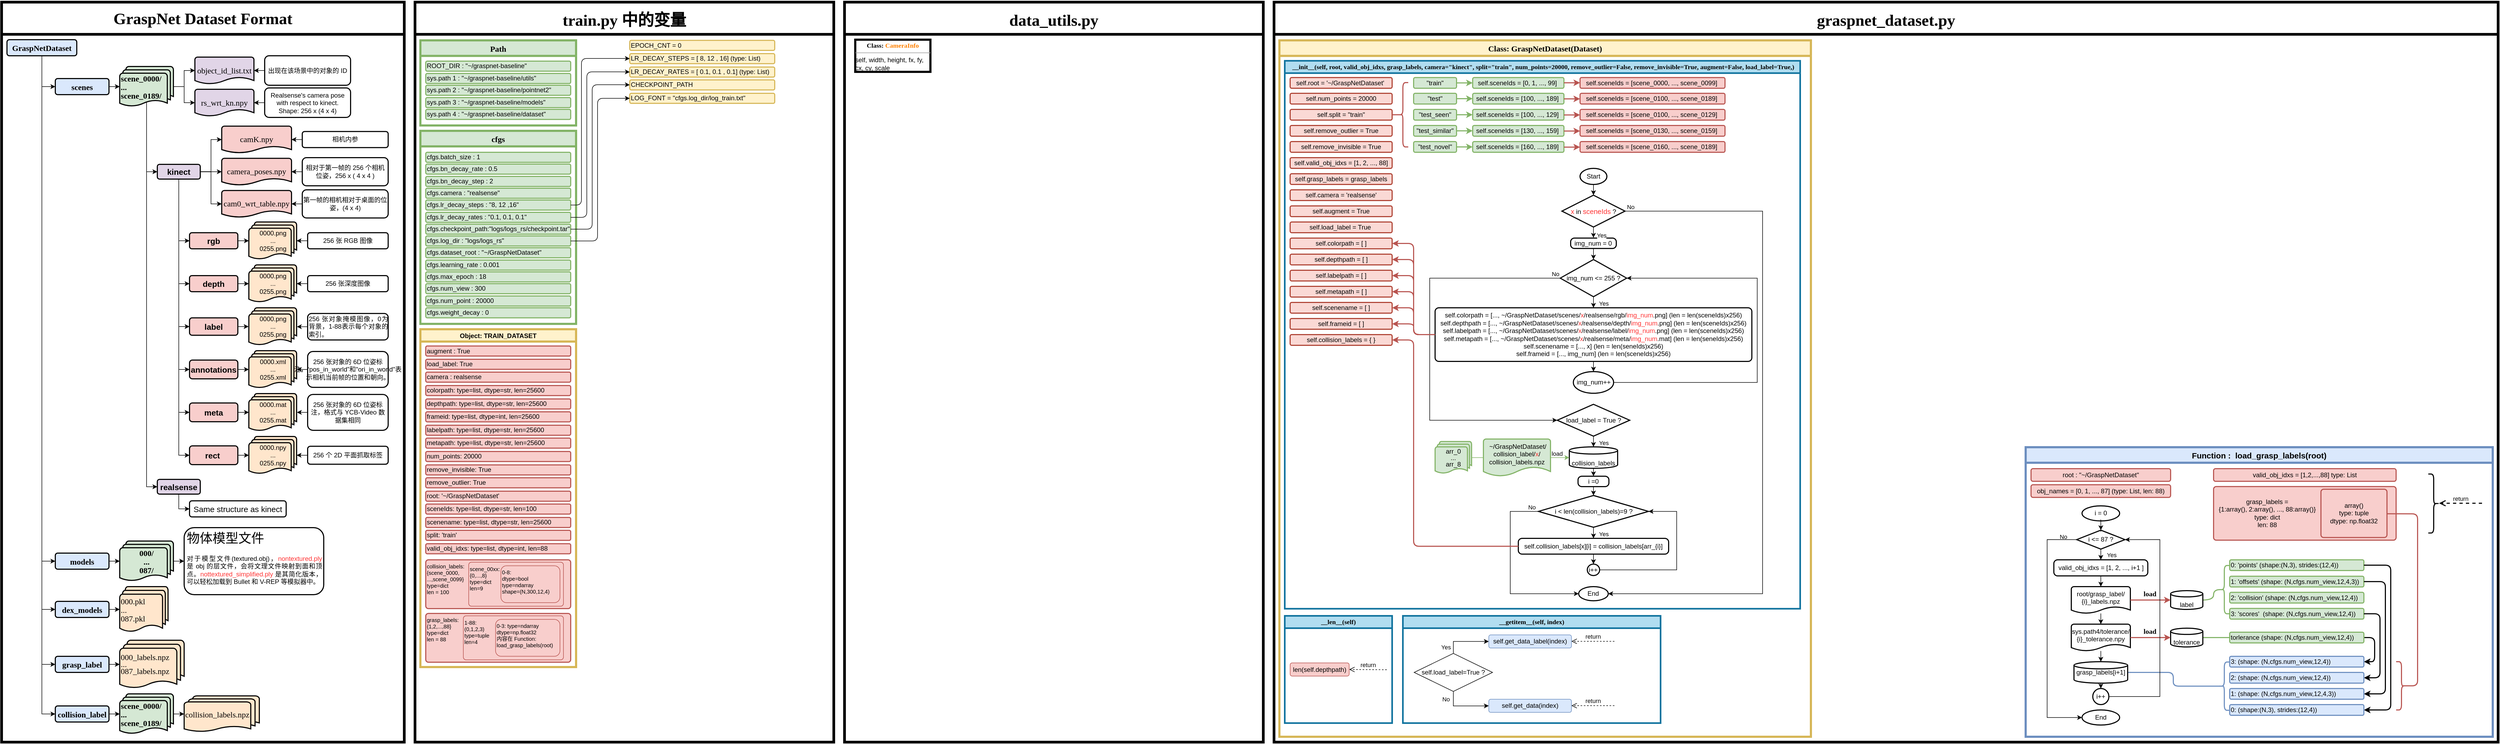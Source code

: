 <mxfile version="22.1.15" type="github">
  <diagram name="第 1 页" id="CiREt7vdbcbse35liX8I">
    <mxGraphModel dx="2320" dy="1250" grid="1" gridSize="10" guides="1" tooltips="1" connect="1" arrows="1" fold="1" page="1" pageScale="1" pageWidth="4681" pageHeight="3300" math="0" shadow="0">
      <root>
        <mxCell id="0" />
        <mxCell id="1" parent="0" />
        <mxCell id="m-CEzgcybGyN_hAnnrYo-291" value="&lt;h1&gt;&lt;font style=&quot;font-size: 30px;&quot; face=&quot;Times New Roman&quot;&gt;GraspNet Dataset Format&lt;/font&gt;&lt;/h1&gt;" style="swimlane;whiteSpace=wrap;html=1;startSize=60;strokeWidth=5;" parent="1" vertex="1">
          <mxGeometry x="10" y="10" width="750" height="1380" as="geometry">
            <mxRectangle x="10" y="10" width="370" height="80" as="alternateBounds" />
          </mxGeometry>
        </mxCell>
        <mxCell id="m-CEzgcybGyN_hAnnrYo-289" value="" style="group" parent="m-CEzgcybGyN_hAnnrYo-291" vertex="1" connectable="0">
          <mxGeometry x="10" y="70" width="710" height="1295" as="geometry" />
        </mxCell>
        <mxCell id="m-CEzgcybGyN_hAnnrYo-67" value="&lt;h1 style=&quot;font-size: 15px; line-height: 100%;&quot;&gt;&lt;font face=&quot;Times New Roman&quot;&gt;GraspNetDataset&lt;/font&gt;&lt;/h1&gt;" style="rounded=1;whiteSpace=wrap;html=1;align=center;strokeWidth=2;fillColor=#dae8fc;strokeColor=#000000;container=0;" parent="m-CEzgcybGyN_hAnnrYo-289" vertex="1">
          <mxGeometry width="130" height="30" as="geometry" />
        </mxCell>
        <mxCell id="m-CEzgcybGyN_hAnnrYo-72" value="" style="edgeStyle=orthogonalEdgeStyle;rounded=0;orthogonalLoop=1;jettySize=auto;html=1;exitX=0.5;exitY=1;exitDx=0;exitDy=0;entryX=0;entryY=0.5;entryDx=0;entryDy=0;" parent="m-CEzgcybGyN_hAnnrYo-289" source="m-CEzgcybGyN_hAnnrYo-67" target="m-CEzgcybGyN_hAnnrYo-71" edge="1">
          <mxGeometry relative="1" as="geometry" />
        </mxCell>
        <mxCell id="m-CEzgcybGyN_hAnnrYo-74" value="" style="edgeStyle=orthogonalEdgeStyle;rounded=0;orthogonalLoop=1;jettySize=auto;html=1;entryX=0;entryY=0.5;entryDx=0;entryDy=0;exitX=0.5;exitY=1.121;exitDx=0;exitDy=0;exitPerimeter=0;" parent="m-CEzgcybGyN_hAnnrYo-289" source="m-CEzgcybGyN_hAnnrYo-67" target="m-CEzgcybGyN_hAnnrYo-73" edge="1">
          <mxGeometry relative="1" as="geometry" />
        </mxCell>
        <mxCell id="m-CEzgcybGyN_hAnnrYo-76" value="" style="edgeStyle=orthogonalEdgeStyle;rounded=0;orthogonalLoop=1;jettySize=auto;html=1;entryX=0;entryY=0.5;entryDx=0;entryDy=0;" parent="m-CEzgcybGyN_hAnnrYo-289" source="m-CEzgcybGyN_hAnnrYo-67" target="m-CEzgcybGyN_hAnnrYo-75" edge="1">
          <mxGeometry relative="1" as="geometry" />
        </mxCell>
        <mxCell id="m-CEzgcybGyN_hAnnrYo-78" value="" style="edgeStyle=orthogonalEdgeStyle;rounded=0;orthogonalLoop=1;jettySize=auto;html=1;entryX=0;entryY=0.5;entryDx=0;entryDy=0;exitX=0.5;exitY=1;exitDx=0;exitDy=0;" parent="m-CEzgcybGyN_hAnnrYo-289" source="m-CEzgcybGyN_hAnnrYo-67" target="m-CEzgcybGyN_hAnnrYo-77" edge="1">
          <mxGeometry relative="1" as="geometry" />
        </mxCell>
        <mxCell id="m-CEzgcybGyN_hAnnrYo-112" value="&lt;h4&gt;&lt;font style=&quot;font-size: 15px;&quot;&gt;realsense&lt;/font&gt;&lt;/h4&gt;" style="rounded=1;whiteSpace=wrap;html=1;align=center;fillColor=#E1D5E7;strokeColor=#000000;strokeWidth=2;container=0;" parent="m-CEzgcybGyN_hAnnrYo-289" vertex="1">
          <mxGeometry x="280" y="820" width="80" height="27.5" as="geometry" />
        </mxCell>
        <mxCell id="m-CEzgcybGyN_hAnnrYo-126" value="&lt;div style=&quot;&quot;&gt;&lt;font style=&quot;font-size: 15px;&quot;&gt;Same structure as kinect&lt;/font&gt;&lt;/div&gt;" style="text;html=1;strokeColor=default;fillColor=none;align=center;verticalAlign=middle;whiteSpace=wrap;rounded=1;strokeWidth=2;container=0;" parent="m-CEzgcybGyN_hAnnrYo-289" vertex="1">
          <mxGeometry x="340" y="860" width="180" height="30" as="geometry" />
        </mxCell>
        <mxCell id="m-CEzgcybGyN_hAnnrYo-127" value="" style="edgeStyle=orthogonalEdgeStyle;rounded=0;orthogonalLoop=1;jettySize=auto;html=1;entryX=0;entryY=0.5;entryDx=0;entryDy=0;" parent="m-CEzgcybGyN_hAnnrYo-289" source="m-CEzgcybGyN_hAnnrYo-112" target="m-CEzgcybGyN_hAnnrYo-126" edge="1">
          <mxGeometry relative="1" as="geometry" />
        </mxCell>
        <mxCell id="m-CEzgcybGyN_hAnnrYo-69" value="&lt;h2&gt;&lt;font style=&quot;font-size: 15px;&quot; face=&quot;Times New Roman&quot;&gt;scenes&lt;/font&gt;&lt;/h2&gt;" style="rounded=1;whiteSpace=wrap;html=1;fillColor=#dae8fc;strokeColor=#000000;strokeWidth=2;container=0;" parent="m-CEzgcybGyN_hAnnrYo-289" vertex="1">
          <mxGeometry x="90" y="72.5" width="100" height="30" as="geometry" />
        </mxCell>
        <mxCell id="m-CEzgcybGyN_hAnnrYo-70" value="" style="edgeStyle=orthogonalEdgeStyle;rounded=0;orthogonalLoop=1;jettySize=auto;html=1;entryX=0;entryY=0.5;entryDx=0;entryDy=0;" parent="m-CEzgcybGyN_hAnnrYo-289" source="m-CEzgcybGyN_hAnnrYo-67" target="m-CEzgcybGyN_hAnnrYo-69" edge="1">
          <mxGeometry relative="1" as="geometry" />
        </mxCell>
        <mxCell id="m-CEzgcybGyN_hAnnrYo-99" value="&lt;h3 style=&quot;font-size: 15px; line-height: 100%;&quot;&gt;&lt;font style=&quot;font-size: 15px;&quot; face=&quot;Times New Roman&quot;&gt;scene_0000/&lt;br&gt;...&lt;br&gt;scene_0189/&lt;/font&gt;&lt;/h3&gt;" style="strokeWidth=2;html=1;shape=mxgraph.flowchart.multi-document;whiteSpace=wrap;fillColor=#d5e8d4;strokeColor=#000000;align=left;container=0;" parent="m-CEzgcybGyN_hAnnrYo-289" vertex="1">
          <mxGeometry x="210" y="50" width="100" height="75" as="geometry" />
        </mxCell>
        <mxCell id="m-CEzgcybGyN_hAnnrYo-101" value="&lt;p style=&quot;line-height: 100%;&quot;&gt;&lt;font style=&quot;font-size: 15px;&quot; face=&quot;Times New Roman&quot;&gt;object_id_list.txt&lt;/font&gt;&lt;/p&gt;" style="strokeWidth=2;html=1;shape=mxgraph.flowchart.document2;whiteSpace=wrap;size=0.25;fillColor=#e1d5e7;strokeColor=#000000;align=center;container=0;" parent="m-CEzgcybGyN_hAnnrYo-289" vertex="1">
          <mxGeometry x="350" y="32.5" width="110" height="50" as="geometry" />
        </mxCell>
        <mxCell id="m-CEzgcybGyN_hAnnrYo-103" value="&lt;div style=&quot;&quot;&gt;&lt;span style=&quot;background-color: initial;&quot;&gt;出现在该场景中的对象的 ID&lt;/span&gt;&lt;/div&gt;" style="text;html=1;strokeColor=default;fillColor=none;align=center;verticalAlign=middle;whiteSpace=wrap;rounded=1;strokeWidth=2;container=0;" parent="m-CEzgcybGyN_hAnnrYo-289" vertex="1">
          <mxGeometry x="480" y="30" width="160" height="55" as="geometry" />
        </mxCell>
        <mxCell id="m-CEzgcybGyN_hAnnrYo-105" value="&lt;p style=&quot;line-height: 100%;&quot;&gt;&lt;font style=&quot;font-size: 15px;&quot; face=&quot;Times New Roman&quot;&gt;rs_wrt_kn.npy&lt;/font&gt;&lt;/p&gt;" style="strokeWidth=2;html=1;shape=mxgraph.flowchart.document2;whiteSpace=wrap;size=0.25;fillColor=#e1d5e7;strokeColor=#000000;align=center;container=0;" parent="m-CEzgcybGyN_hAnnrYo-289" vertex="1">
          <mxGeometry x="350" y="92.5" width="110" height="50" as="geometry" />
        </mxCell>
        <mxCell id="m-CEzgcybGyN_hAnnrYo-107" value="&lt;div style=&quot;&quot;&gt;&lt;span style=&quot;background-color: initial;&quot;&gt;Realsense&#39;s camera pose with respect to kinect.&lt;/span&gt;&lt;/div&gt;&lt;div style=&quot;&quot;&gt;&lt;span style=&quot;background-color: initial;&quot;&gt;Shape: 256 x (4 x 4)&lt;/span&gt;&lt;/div&gt;" style="text;html=1;strokeColor=default;fillColor=none;align=center;verticalAlign=middle;whiteSpace=wrap;rounded=1;strokeWidth=2;container=0;" parent="m-CEzgcybGyN_hAnnrYo-289" vertex="1">
          <mxGeometry x="480" y="90" width="160" height="55" as="geometry" />
        </mxCell>
        <mxCell id="m-CEzgcybGyN_hAnnrYo-113" value="" style="edgeStyle=orthogonalEdgeStyle;rounded=0;orthogonalLoop=1;jettySize=auto;html=1;exitX=0.5;exitY=0.88;exitDx=0;exitDy=0;exitPerimeter=0;entryX=0;entryY=0.5;entryDx=0;entryDy=0;" parent="m-CEzgcybGyN_hAnnrYo-289" source="m-CEzgcybGyN_hAnnrYo-99" target="m-CEzgcybGyN_hAnnrYo-112" edge="1">
          <mxGeometry relative="1" as="geometry" />
        </mxCell>
        <mxCell id="m-CEzgcybGyN_hAnnrYo-100" value="" style="edgeStyle=orthogonalEdgeStyle;rounded=0;orthogonalLoop=1;jettySize=auto;html=1;" parent="m-CEzgcybGyN_hAnnrYo-289" source="m-CEzgcybGyN_hAnnrYo-69" target="m-CEzgcybGyN_hAnnrYo-99" edge="1">
          <mxGeometry relative="1" as="geometry" />
        </mxCell>
        <mxCell id="m-CEzgcybGyN_hAnnrYo-102" value="" style="edgeStyle=orthogonalEdgeStyle;rounded=0;orthogonalLoop=1;jettySize=auto;html=1;" parent="m-CEzgcybGyN_hAnnrYo-289" source="m-CEzgcybGyN_hAnnrYo-99" target="m-CEzgcybGyN_hAnnrYo-101" edge="1">
          <mxGeometry relative="1" as="geometry" />
        </mxCell>
        <mxCell id="m-CEzgcybGyN_hAnnrYo-104" value="" style="edgeStyle=orthogonalEdgeStyle;rounded=0;orthogonalLoop=1;jettySize=auto;html=1;" parent="m-CEzgcybGyN_hAnnrYo-289" source="m-CEzgcybGyN_hAnnrYo-103" target="m-CEzgcybGyN_hAnnrYo-101" edge="1">
          <mxGeometry relative="1" as="geometry" />
        </mxCell>
        <mxCell id="m-CEzgcybGyN_hAnnrYo-106" value="" style="edgeStyle=orthogonalEdgeStyle;rounded=0;orthogonalLoop=1;jettySize=auto;html=1;" parent="m-CEzgcybGyN_hAnnrYo-289" source="m-CEzgcybGyN_hAnnrYo-99" target="m-CEzgcybGyN_hAnnrYo-105" edge="1">
          <mxGeometry relative="1" as="geometry" />
        </mxCell>
        <mxCell id="m-CEzgcybGyN_hAnnrYo-108" value="" style="edgeStyle=orthogonalEdgeStyle;rounded=0;orthogonalLoop=1;jettySize=auto;html=1;" parent="m-CEzgcybGyN_hAnnrYo-289" source="m-CEzgcybGyN_hAnnrYo-107" target="m-CEzgcybGyN_hAnnrYo-105" edge="1">
          <mxGeometry relative="1" as="geometry" />
        </mxCell>
        <mxCell id="m-CEzgcybGyN_hAnnrYo-71" value="&lt;h2&gt;&lt;font style=&quot;font-size: 15px;&quot; face=&quot;Times New Roman&quot;&gt;models&lt;/font&gt;&lt;/h2&gt;" style="rounded=1;whiteSpace=wrap;html=1;fillColor=#dae8fc;strokeColor=#000000;strokeWidth=2;container=0;" parent="m-CEzgcybGyN_hAnnrYo-289" vertex="1">
          <mxGeometry x="90" y="957.5" width="100" height="30" as="geometry" />
        </mxCell>
        <mxCell id="m-CEzgcybGyN_hAnnrYo-93" value="&lt;h3 style=&quot;font-size: 15px; line-height: 100%;&quot;&gt;&lt;font style=&quot;font-size: 15px;&quot; face=&quot;Times New Roman&quot;&gt;000/&lt;br&gt;...&lt;br&gt;087/&lt;/font&gt;&lt;/h3&gt;" style="strokeWidth=2;html=1;shape=mxgraph.flowchart.multi-document;whiteSpace=wrap;fillColor=#d5e8d4;strokeColor=#000000;align=center;container=0;" parent="m-CEzgcybGyN_hAnnrYo-289" vertex="1">
          <mxGeometry x="210" y="935" width="100" height="75" as="geometry" />
        </mxCell>
        <mxCell id="m-CEzgcybGyN_hAnnrYo-95" value="&lt;h1&gt;&lt;span style=&quot;font-weight: normal;&quot;&gt;&lt;font face=&quot;Times New Roman&quot;&gt;物体模型文件&lt;/font&gt;&lt;/span&gt;&lt;/h1&gt;&lt;p style=&quot;text-align: justify;&quot;&gt;对于模型文件(textured.obj)，&lt;font color=&quot;#ff3333&quot;&gt;nontextured.ply&lt;/font&gt; 是 obj 的层文件，会将文理文件映射到面和顶点。&lt;font color=&quot;#ff3333&quot;&gt;nottextured_simplified.ply&lt;/font&gt; 是其简化版本，可以轻松加载到 Bullet 和 V-REP 等模拟器中。&lt;/p&gt;" style="text;html=1;strokeColor=default;fillColor=none;spacing=5;spacingTop=-20;whiteSpace=wrap;overflow=hidden;rounded=1;strokeWidth=2;container=0;" parent="m-CEzgcybGyN_hAnnrYo-289" vertex="1">
          <mxGeometry x="330" y="910" width="260" height="125" as="geometry" />
        </mxCell>
        <mxCell id="m-CEzgcybGyN_hAnnrYo-94" value="" style="edgeStyle=orthogonalEdgeStyle;rounded=0;orthogonalLoop=1;jettySize=auto;html=1;" parent="m-CEzgcybGyN_hAnnrYo-289" source="m-CEzgcybGyN_hAnnrYo-71" target="m-CEzgcybGyN_hAnnrYo-93" edge="1">
          <mxGeometry relative="1" as="geometry" />
        </mxCell>
        <mxCell id="m-CEzgcybGyN_hAnnrYo-96" value="" style="edgeStyle=orthogonalEdgeStyle;rounded=0;orthogonalLoop=1;jettySize=auto;html=1;" parent="m-CEzgcybGyN_hAnnrYo-289" source="m-CEzgcybGyN_hAnnrYo-93" target="m-CEzgcybGyN_hAnnrYo-95" edge="1">
          <mxGeometry relative="1" as="geometry" />
        </mxCell>
        <mxCell id="m-CEzgcybGyN_hAnnrYo-73" value="&lt;h2&gt;&lt;font style=&quot;font-size: 15px;&quot; face=&quot;Times New Roman&quot;&gt;dex_models&lt;/font&gt;&lt;/h2&gt;" style="rounded=1;whiteSpace=wrap;html=1;fillColor=#dae8fc;strokeColor=#000000;strokeWidth=2;container=0;" parent="m-CEzgcybGyN_hAnnrYo-289" vertex="1">
          <mxGeometry x="90" y="1047.5" width="100" height="30" as="geometry" />
        </mxCell>
        <mxCell id="m-CEzgcybGyN_hAnnrYo-88" value="&lt;p style=&quot;line-height: 100%; font-size: 15px;&quot;&gt;&lt;font style=&quot;font-size: 15px;&quot; face=&quot;Times New Roman&quot;&gt;000.pkl&lt;br&gt;...&lt;br&gt;087.pkl&lt;/font&gt;&lt;/p&gt;" style="strokeWidth=2;html=1;shape=mxgraph.flowchart.multi-document;whiteSpace=wrap;fillColor=#ffe6cc;strokeColor=#000000;align=left;container=0;" parent="m-CEzgcybGyN_hAnnrYo-289" vertex="1">
          <mxGeometry x="210" y="1020" width="90" height="85" as="geometry" />
        </mxCell>
        <mxCell id="m-CEzgcybGyN_hAnnrYo-89" value="" style="edgeStyle=orthogonalEdgeStyle;rounded=0;orthogonalLoop=1;jettySize=auto;html=1;" parent="m-CEzgcybGyN_hAnnrYo-289" source="m-CEzgcybGyN_hAnnrYo-73" target="m-CEzgcybGyN_hAnnrYo-88" edge="1">
          <mxGeometry relative="1" as="geometry" />
        </mxCell>
        <mxCell id="m-CEzgcybGyN_hAnnrYo-75" value="&lt;h2&gt;&lt;font style=&quot;font-size: 15px;&quot; face=&quot;Times New Roman&quot;&gt;grasp_label&lt;/font&gt;&lt;/h2&gt;" style="rounded=1;whiteSpace=wrap;html=1;fillColor=#dae8fc;strokeColor=#000000;strokeWidth=2;container=0;" parent="m-CEzgcybGyN_hAnnrYo-289" vertex="1">
          <mxGeometry x="90" y="1150" width="100" height="30" as="geometry" />
        </mxCell>
        <mxCell id="m-CEzgcybGyN_hAnnrYo-84" value="&lt;div style=&quot;line-height: 100%;&quot;&gt;&lt;span style=&quot;font-size: 15px;&quot;&gt;&lt;font face=&quot;Times New Roman&quot;&gt;000_labels.npz&lt;/font&gt;&lt;/span&gt;&lt;/div&gt;&lt;div style=&quot;line-height: 100%;&quot;&gt;&lt;span style=&quot;font-size: 15px;&quot;&gt;&lt;font face=&quot;gPePc3Dz50U2czc4cAkq&quot;&gt;...&lt;/font&gt;&lt;/span&gt;&lt;/div&gt;&lt;div style=&quot;line-height: 100%;&quot;&gt;&lt;span style=&quot;font-size: 15px;&quot;&gt;&lt;font face=&quot;gPePc3Dz50U2czc4cAkq&quot;&gt;087_labels.npz&lt;/font&gt;&lt;/span&gt;&lt;/div&gt;" style="strokeWidth=2;html=1;shape=mxgraph.flowchart.multi-document;whiteSpace=wrap;fillColor=#ffe6cc;strokeColor=#000000;align=left;container=0;" parent="m-CEzgcybGyN_hAnnrYo-289" vertex="1">
          <mxGeometry x="210" y="1120" width="120" height="90" as="geometry" />
        </mxCell>
        <mxCell id="m-CEzgcybGyN_hAnnrYo-85" value="" style="edgeStyle=orthogonalEdgeStyle;rounded=0;orthogonalLoop=1;jettySize=auto;html=1;" parent="m-CEzgcybGyN_hAnnrYo-289" source="m-CEzgcybGyN_hAnnrYo-75" target="m-CEzgcybGyN_hAnnrYo-84" edge="1">
          <mxGeometry relative="1" as="geometry" />
        </mxCell>
        <mxCell id="m-CEzgcybGyN_hAnnrYo-77" value="&lt;h2&gt;&lt;font style=&quot;font-size: 15px;&quot; face=&quot;Times New Roman&quot;&gt;collision_label&lt;/font&gt;&lt;/h2&gt;" style="rounded=1;whiteSpace=wrap;html=1;fillColor=#dae8fc;strokeColor=#000000;strokeWidth=2;container=0;" parent="m-CEzgcybGyN_hAnnrYo-289" vertex="1">
          <mxGeometry x="90" y="1242.5" width="100" height="30" as="geometry" />
        </mxCell>
        <mxCell id="m-CEzgcybGyN_hAnnrYo-79" value="&lt;h3 style=&quot;font-size: 15px; line-height: 100%;&quot;&gt;&lt;font style=&quot;font-size: 15px;&quot; face=&quot;Times New Roman&quot;&gt;scene_0000/&lt;br&gt;...&lt;br&gt;scene_0189/&lt;/font&gt;&lt;/h3&gt;" style="strokeWidth=2;html=1;shape=mxgraph.flowchart.multi-document;whiteSpace=wrap;fillColor=#d5e8d4;strokeColor=#000000;align=left;container=0;" parent="m-CEzgcybGyN_hAnnrYo-289" vertex="1">
          <mxGeometry x="210" y="1220" width="100" height="75" as="geometry" />
        </mxCell>
        <mxCell id="m-CEzgcybGyN_hAnnrYo-81" value="&lt;font style=&quot;font-size: 15px;&quot; face=&quot;Times New Roman&quot;&gt;collision_labels.npz&lt;/font&gt;" style="strokeWidth=2;html=1;shape=mxgraph.flowchart.multi-document;whiteSpace=wrap;fillColor=#ffe6cc;strokeColor=#000000;align=left;container=0;" parent="m-CEzgcybGyN_hAnnrYo-289" vertex="1">
          <mxGeometry x="330" y="1223.75" width="140" height="67.5" as="geometry" />
        </mxCell>
        <mxCell id="m-CEzgcybGyN_hAnnrYo-80" value="" style="edgeStyle=orthogonalEdgeStyle;rounded=0;orthogonalLoop=1;jettySize=auto;html=1;" parent="m-CEzgcybGyN_hAnnrYo-289" source="m-CEzgcybGyN_hAnnrYo-77" target="m-CEzgcybGyN_hAnnrYo-79" edge="1">
          <mxGeometry relative="1" as="geometry" />
        </mxCell>
        <mxCell id="m-CEzgcybGyN_hAnnrYo-82" value="" style="edgeStyle=orthogonalEdgeStyle;rounded=0;orthogonalLoop=1;jettySize=auto;html=1;" parent="m-CEzgcybGyN_hAnnrYo-289" source="m-CEzgcybGyN_hAnnrYo-79" target="m-CEzgcybGyN_hAnnrYo-81" edge="1">
          <mxGeometry relative="1" as="geometry" />
        </mxCell>
        <mxCell id="m-CEzgcybGyN_hAnnrYo-192" value="&lt;h4&gt;&lt;span style=&quot;font-size: 15px;&quot;&gt;rect&amp;nbsp;&lt;/span&gt;&lt;/h4&gt;" style="rounded=1;whiteSpace=wrap;html=1;align=center;fillColor=#f8cecc;strokeColor=#000000;strokeWidth=2;container=0;" parent="m-CEzgcybGyN_hAnnrYo-289" vertex="1">
          <mxGeometry x="340" y="757.5" width="90" height="35" as="geometry" />
        </mxCell>
        <mxCell id="m-CEzgcybGyN_hAnnrYo-194" value="0000.npy&lt;br&gt;...&lt;br&gt;0255.npy" style="strokeWidth=2;html=1;shape=mxgraph.flowchart.multi-document;whiteSpace=wrap;fillColor=#ffe6cc;strokeColor=#000000;container=0;" parent="m-CEzgcybGyN_hAnnrYo-289" vertex="1">
          <mxGeometry x="450.5" y="740" width="89" height="70" as="geometry" />
        </mxCell>
        <mxCell id="m-CEzgcybGyN_hAnnrYo-196" value="&lt;div style=&quot;&quot;&gt;256 个 2D 平面抓取标签&lt;/div&gt;" style="text;html=1;strokeColor=default;fillColor=none;align=center;verticalAlign=middle;whiteSpace=wrap;rounded=1;strokeWidth=2;container=0;" parent="m-CEzgcybGyN_hAnnrYo-289" vertex="1">
          <mxGeometry x="560" y="758.28" width="150" height="33.44" as="geometry" />
        </mxCell>
        <mxCell id="m-CEzgcybGyN_hAnnrYo-195" value="" style="edgeStyle=orthogonalEdgeStyle;rounded=0;orthogonalLoop=1;jettySize=auto;html=1;" parent="m-CEzgcybGyN_hAnnrYo-289" source="m-CEzgcybGyN_hAnnrYo-192" target="m-CEzgcybGyN_hAnnrYo-194" edge="1">
          <mxGeometry relative="1" as="geometry" />
        </mxCell>
        <mxCell id="m-CEzgcybGyN_hAnnrYo-197" value="" style="edgeStyle=orthogonalEdgeStyle;rounded=0;orthogonalLoop=1;jettySize=auto;html=1;" parent="m-CEzgcybGyN_hAnnrYo-289" source="m-CEzgcybGyN_hAnnrYo-196" target="m-CEzgcybGyN_hAnnrYo-194" edge="1">
          <mxGeometry relative="1" as="geometry" />
        </mxCell>
        <mxCell id="m-CEzgcybGyN_hAnnrYo-183" value="&lt;h4&gt;&lt;span style=&quot;font-size: 15px;&quot;&gt;meta&lt;/span&gt;&lt;/h4&gt;" style="rounded=1;whiteSpace=wrap;html=1;align=center;fillColor=#f8cecc;strokeColor=#000000;strokeWidth=2;container=0;" parent="m-CEzgcybGyN_hAnnrYo-289" vertex="1">
          <mxGeometry x="340" y="677.5" width="90" height="35" as="geometry" />
        </mxCell>
        <mxCell id="m-CEzgcybGyN_hAnnrYo-185" value="0000.mat&lt;br&gt;...&lt;br&gt;0255.mat" style="strokeWidth=2;html=1;shape=mxgraph.flowchart.multi-document;whiteSpace=wrap;fillColor=#ffe6cc;strokeColor=#000000;container=0;" parent="m-CEzgcybGyN_hAnnrYo-289" vertex="1">
          <mxGeometry x="450.5" y="660" width="89" height="70" as="geometry" />
        </mxCell>
        <mxCell id="m-CEzgcybGyN_hAnnrYo-187" value="&lt;div style=&quot;&quot;&gt;256 张对象的 6D 位姿标注，格式与 YCB-Video 数据集相同&lt;/div&gt;" style="text;html=1;strokeColor=default;fillColor=none;align=center;verticalAlign=middle;whiteSpace=wrap;rounded=1;strokeWidth=2;container=0;" parent="m-CEzgcybGyN_hAnnrYo-289" vertex="1">
          <mxGeometry x="560" y="661.57" width="150" height="66.87" as="geometry" />
        </mxCell>
        <mxCell id="m-CEzgcybGyN_hAnnrYo-186" value="" style="edgeStyle=orthogonalEdgeStyle;rounded=0;orthogonalLoop=1;jettySize=auto;html=1;" parent="m-CEzgcybGyN_hAnnrYo-289" source="m-CEzgcybGyN_hAnnrYo-183" target="m-CEzgcybGyN_hAnnrYo-185" edge="1">
          <mxGeometry relative="1" as="geometry" />
        </mxCell>
        <mxCell id="m-CEzgcybGyN_hAnnrYo-188" value="" style="edgeStyle=orthogonalEdgeStyle;rounded=0;orthogonalLoop=1;jettySize=auto;html=1;" parent="m-CEzgcybGyN_hAnnrYo-289" source="m-CEzgcybGyN_hAnnrYo-187" target="m-CEzgcybGyN_hAnnrYo-185" edge="1">
          <mxGeometry relative="1" as="geometry" />
        </mxCell>
        <mxCell id="m-CEzgcybGyN_hAnnrYo-152" value="&lt;h4&gt;&lt;span style=&quot;font-size: 15px;&quot;&gt;annotations&lt;/span&gt;&lt;/h4&gt;" style="rounded=1;whiteSpace=wrap;html=1;align=center;fillColor=#f8cecc;strokeColor=#000000;strokeWidth=2;container=0;" parent="m-CEzgcybGyN_hAnnrYo-289" vertex="1">
          <mxGeometry x="340" y="597.5" width="90" height="35" as="geometry" />
        </mxCell>
        <mxCell id="m-CEzgcybGyN_hAnnrYo-176" value="0000.xml&lt;br&gt;...&lt;br&gt;0255.xml" style="strokeWidth=2;html=1;shape=mxgraph.flowchart.multi-document;whiteSpace=wrap;fillColor=#ffe6cc;strokeColor=#000000;container=0;" parent="m-CEzgcybGyN_hAnnrYo-289" vertex="1">
          <mxGeometry x="450.5" y="580" width="89" height="70" as="geometry" />
        </mxCell>
        <mxCell id="m-CEzgcybGyN_hAnnrYo-178" value="&lt;div style=&quot;&quot;&gt;256 张对象的 6D 位姿标注，“pos_in_world”和&quot;ori_in_world&quot;表示相机当前帧的位置和朝向。&lt;/div&gt;" style="text;html=1;strokeColor=default;fillColor=none;align=center;verticalAlign=middle;whiteSpace=wrap;rounded=1;strokeWidth=2;container=0;" parent="m-CEzgcybGyN_hAnnrYo-289" vertex="1">
          <mxGeometry x="560" y="581.56" width="150" height="66.87" as="geometry" />
        </mxCell>
        <mxCell id="m-CEzgcybGyN_hAnnrYo-177" value="" style="edgeStyle=orthogonalEdgeStyle;rounded=0;orthogonalLoop=1;jettySize=auto;html=1;" parent="m-CEzgcybGyN_hAnnrYo-289" source="m-CEzgcybGyN_hAnnrYo-152" target="m-CEzgcybGyN_hAnnrYo-176" edge="1">
          <mxGeometry relative="1" as="geometry" />
        </mxCell>
        <mxCell id="m-CEzgcybGyN_hAnnrYo-179" value="" style="edgeStyle=orthogonalEdgeStyle;rounded=0;orthogonalLoop=1;jettySize=auto;html=1;" parent="m-CEzgcybGyN_hAnnrYo-289" source="m-CEzgcybGyN_hAnnrYo-178" target="m-CEzgcybGyN_hAnnrYo-176" edge="1">
          <mxGeometry relative="1" as="geometry" />
        </mxCell>
        <mxCell id="m-CEzgcybGyN_hAnnrYo-150" value="&lt;h4&gt;&lt;span style=&quot;font-size: 15px;&quot;&gt;label&lt;/span&gt;&lt;/h4&gt;" style="rounded=1;whiteSpace=wrap;html=1;align=center;fillColor=#f8cecc;strokeColor=#000000;strokeWidth=2;container=0;" parent="m-CEzgcybGyN_hAnnrYo-289" vertex="1">
          <mxGeometry x="340" y="518.75" width="90" height="32.5" as="geometry" />
        </mxCell>
        <mxCell id="m-CEzgcybGyN_hAnnrYo-168" value="0000.png&lt;br&gt;...&lt;br&gt;0255.png" style="strokeWidth=2;html=1;shape=mxgraph.flowchart.multi-document;whiteSpace=wrap;fillColor=#ffe6cc;strokeColor=#000000;container=0;" parent="m-CEzgcybGyN_hAnnrYo-289" vertex="1">
          <mxGeometry x="450.5" y="500" width="89" height="70" as="geometry" />
        </mxCell>
        <mxCell id="m-CEzgcybGyN_hAnnrYo-172" value="&lt;div style=&quot;text-align: justify;&quot;&gt;256 张对象掩模图像，0为背景，1-88表示每个对象的索引。&lt;/div&gt;" style="text;html=1;strokeColor=default;fillColor=none;align=left;verticalAlign=middle;whiteSpace=wrap;rounded=1;strokeWidth=2;container=0;" parent="m-CEzgcybGyN_hAnnrYo-289" vertex="1">
          <mxGeometry x="560" y="510.63" width="150" height="49.37" as="geometry" />
        </mxCell>
        <mxCell id="m-CEzgcybGyN_hAnnrYo-171" value="" style="edgeStyle=orthogonalEdgeStyle;rounded=0;orthogonalLoop=1;jettySize=auto;html=1;" parent="m-CEzgcybGyN_hAnnrYo-289" source="m-CEzgcybGyN_hAnnrYo-150" target="m-CEzgcybGyN_hAnnrYo-168" edge="1">
          <mxGeometry relative="1" as="geometry" />
        </mxCell>
        <mxCell id="m-CEzgcybGyN_hAnnrYo-173" value="" style="edgeStyle=orthogonalEdgeStyle;rounded=0;orthogonalLoop=1;jettySize=auto;html=1;" parent="m-CEzgcybGyN_hAnnrYo-289" source="m-CEzgcybGyN_hAnnrYo-172" target="m-CEzgcybGyN_hAnnrYo-168" edge="1">
          <mxGeometry relative="1" as="geometry" />
        </mxCell>
        <mxCell id="m-CEzgcybGyN_hAnnrYo-148" value="&lt;h4&gt;&lt;span style=&quot;font-size: 15px;&quot;&gt;depth&lt;/span&gt;&lt;/h4&gt;" style="rounded=1;whiteSpace=wrap;html=1;align=center;fillColor=#f8cecc;strokeColor=#000000;strokeWidth=2;container=0;" parent="m-CEzgcybGyN_hAnnrYo-289" vertex="1">
          <mxGeometry x="340" y="440" width="90" height="30" as="geometry" />
        </mxCell>
        <mxCell id="m-CEzgcybGyN_hAnnrYo-162" value="0000.png&lt;br&gt;...&lt;br&gt;0255.png" style="strokeWidth=2;html=1;shape=mxgraph.flowchart.multi-document;whiteSpace=wrap;fillColor=#ffe6cc;strokeColor=#000000;container=0;" parent="m-CEzgcybGyN_hAnnrYo-289" vertex="1">
          <mxGeometry x="450.5" y="420" width="89" height="70" as="geometry" />
        </mxCell>
        <mxCell id="m-CEzgcybGyN_hAnnrYo-164" value="&lt;div style=&quot;&quot;&gt;256 张深度图像&lt;/div&gt;" style="text;html=1;strokeColor=default;fillColor=none;align=center;verticalAlign=middle;whiteSpace=wrap;rounded=1;strokeWidth=2;container=0;" parent="m-CEzgcybGyN_hAnnrYo-289" vertex="1">
          <mxGeometry x="560" y="440" width="150" height="30" as="geometry" />
        </mxCell>
        <mxCell id="m-CEzgcybGyN_hAnnrYo-163" value="" style="edgeStyle=orthogonalEdgeStyle;rounded=0;orthogonalLoop=1;jettySize=auto;html=1;" parent="m-CEzgcybGyN_hAnnrYo-289" source="m-CEzgcybGyN_hAnnrYo-148" target="m-CEzgcybGyN_hAnnrYo-162" edge="1">
          <mxGeometry relative="1" as="geometry" />
        </mxCell>
        <mxCell id="m-CEzgcybGyN_hAnnrYo-165" value="" style="edgeStyle=orthogonalEdgeStyle;rounded=0;orthogonalLoop=1;jettySize=auto;html=1;" parent="m-CEzgcybGyN_hAnnrYo-289" source="m-CEzgcybGyN_hAnnrYo-164" target="m-CEzgcybGyN_hAnnrYo-162" edge="1">
          <mxGeometry relative="1" as="geometry" />
        </mxCell>
        <mxCell id="m-CEzgcybGyN_hAnnrYo-146" value="&lt;h4&gt;&lt;span style=&quot;font-size: 15px;&quot;&gt;rgb&lt;/span&gt;&lt;/h4&gt;" style="rounded=1;whiteSpace=wrap;html=1;align=center;fillColor=#f8cecc;strokeColor=#000000;strokeWidth=2;container=0;" parent="m-CEzgcybGyN_hAnnrYo-289" vertex="1">
          <mxGeometry x="340" y="360" width="90" height="30" as="geometry" />
        </mxCell>
        <mxCell id="m-CEzgcybGyN_hAnnrYo-156" value="0000.png&lt;br&gt;...&lt;br&gt;0255.png" style="strokeWidth=2;html=1;shape=mxgraph.flowchart.multi-document;whiteSpace=wrap;fillColor=#ffe6cc;strokeColor=#000000;container=0;" parent="m-CEzgcybGyN_hAnnrYo-289" vertex="1">
          <mxGeometry x="450.5" y="340" width="89" height="70" as="geometry" />
        </mxCell>
        <mxCell id="m-CEzgcybGyN_hAnnrYo-158" value="&lt;div style=&quot;&quot;&gt;256 张 RGB 图像&lt;/div&gt;" style="text;html=1;strokeColor=default;fillColor=none;align=center;verticalAlign=middle;whiteSpace=wrap;rounded=1;strokeWidth=2;container=0;" parent="m-CEzgcybGyN_hAnnrYo-289" vertex="1">
          <mxGeometry x="560" y="360" width="150" height="30" as="geometry" />
        </mxCell>
        <mxCell id="m-CEzgcybGyN_hAnnrYo-157" value="" style="edgeStyle=orthogonalEdgeStyle;rounded=0;orthogonalLoop=1;jettySize=auto;html=1;" parent="m-CEzgcybGyN_hAnnrYo-289" source="m-CEzgcybGyN_hAnnrYo-146" target="m-CEzgcybGyN_hAnnrYo-156" edge="1">
          <mxGeometry relative="1" as="geometry" />
        </mxCell>
        <mxCell id="m-CEzgcybGyN_hAnnrYo-159" value="" style="edgeStyle=orthogonalEdgeStyle;rounded=0;orthogonalLoop=1;jettySize=auto;html=1;" parent="m-CEzgcybGyN_hAnnrYo-289" source="m-CEzgcybGyN_hAnnrYo-158" target="m-CEzgcybGyN_hAnnrYo-156" edge="1">
          <mxGeometry relative="1" as="geometry" />
        </mxCell>
        <mxCell id="m-CEzgcybGyN_hAnnrYo-110" value="&lt;h4&gt;&lt;font style=&quot;font-size: 15px;&quot;&gt;kinect&lt;/font&gt;&lt;/h4&gt;" style="rounded=1;whiteSpace=wrap;html=1;align=center;fillColor=#e1d5e7;strokeColor=#000000;strokeWidth=2;container=0;" parent="m-CEzgcybGyN_hAnnrYo-289" vertex="1">
          <mxGeometry x="280" y="232.5" width="80" height="27.5" as="geometry" />
        </mxCell>
        <mxCell id="m-CEzgcybGyN_hAnnrYo-111" value="" style="edgeStyle=orthogonalEdgeStyle;rounded=0;orthogonalLoop=1;jettySize=auto;html=1;entryX=0;entryY=0.5;entryDx=0;entryDy=0;" parent="m-CEzgcybGyN_hAnnrYo-289" source="m-CEzgcybGyN_hAnnrYo-99" target="m-CEzgcybGyN_hAnnrYo-110" edge="1">
          <mxGeometry relative="1" as="geometry" />
        </mxCell>
        <mxCell id="m-CEzgcybGyN_hAnnrYo-132" value="" style="edgeStyle=orthogonalEdgeStyle;rounded=0;orthogonalLoop=1;jettySize=auto;html=1;entryX=0;entryY=0.5;entryDx=0;entryDy=0;entryPerimeter=0;" parent="m-CEzgcybGyN_hAnnrYo-289" source="m-CEzgcybGyN_hAnnrYo-110" target="m-CEzgcybGyN_hAnnrYo-129" edge="1">
          <mxGeometry relative="1" as="geometry" />
        </mxCell>
        <mxCell id="m-CEzgcybGyN_hAnnrYo-133" style="edgeStyle=orthogonalEdgeStyle;rounded=0;orthogonalLoop=1;jettySize=auto;html=1;" parent="m-CEzgcybGyN_hAnnrYo-289" source="m-CEzgcybGyN_hAnnrYo-110" target="m-CEzgcybGyN_hAnnrYo-130" edge="1">
          <mxGeometry relative="1" as="geometry" />
        </mxCell>
        <mxCell id="m-CEzgcybGyN_hAnnrYo-134" style="edgeStyle=orthogonalEdgeStyle;rounded=0;orthogonalLoop=1;jettySize=auto;html=1;entryX=0;entryY=0.5;entryDx=0;entryDy=0;entryPerimeter=0;" parent="m-CEzgcybGyN_hAnnrYo-289" source="m-CEzgcybGyN_hAnnrYo-110" target="m-CEzgcybGyN_hAnnrYo-131" edge="1">
          <mxGeometry relative="1" as="geometry" />
        </mxCell>
        <mxCell id="m-CEzgcybGyN_hAnnrYo-129" value="&lt;p style=&quot;line-height: 100%;&quot;&gt;&lt;font style=&quot;font-size: 15px;&quot; face=&quot;Times New Roman&quot;&gt;camK.npy&lt;/font&gt;&lt;/p&gt;" style="strokeWidth=2;html=1;shape=mxgraph.flowchart.document2;whiteSpace=wrap;size=0.25;fillColor=#f8cecc;strokeColor=#000000;align=center;container=0;" parent="m-CEzgcybGyN_hAnnrYo-289" vertex="1">
          <mxGeometry x="400" y="161.25" width="130" height="50" as="geometry" />
        </mxCell>
        <mxCell id="m-CEzgcybGyN_hAnnrYo-130" value="&lt;p style=&quot;line-height: 100%;&quot;&gt;&lt;font style=&quot;font-size: 15px;&quot; face=&quot;Times New Roman&quot;&gt;camera_poses.npy&lt;/font&gt;&lt;/p&gt;" style="strokeWidth=2;html=1;shape=mxgraph.flowchart.document2;whiteSpace=wrap;size=0.25;fillColor=#f8cecc;strokeColor=#000000;align=center;container=0;" parent="m-CEzgcybGyN_hAnnrYo-289" vertex="1">
          <mxGeometry x="400" y="221.25" width="130" height="50" as="geometry" />
        </mxCell>
        <mxCell id="m-CEzgcybGyN_hAnnrYo-131" value="&lt;p style=&quot;line-height: 100%;&quot;&gt;&lt;font style=&quot;font-size: 15px;&quot; face=&quot;Times New Roman&quot;&gt;cam0_wrt_table.npy&lt;/font&gt;&lt;/p&gt;" style="strokeWidth=2;html=1;shape=mxgraph.flowchart.document2;whiteSpace=wrap;size=0.25;fillColor=#f8cecc;strokeColor=#000000;align=center;container=0;" parent="m-CEzgcybGyN_hAnnrYo-289" vertex="1">
          <mxGeometry x="400" y="281.25" width="130" height="50" as="geometry" />
        </mxCell>
        <mxCell id="m-CEzgcybGyN_hAnnrYo-135" value="&lt;div style=&quot;&quot;&gt;相机内参&lt;/div&gt;" style="text;html=1;strokeColor=default;fillColor=none;align=center;verticalAlign=middle;whiteSpace=wrap;rounded=1;strokeWidth=2;container=0;" parent="m-CEzgcybGyN_hAnnrYo-289" vertex="1">
          <mxGeometry x="550" y="171.25" width="160" height="30" as="geometry" />
        </mxCell>
        <mxCell id="m-CEzgcybGyN_hAnnrYo-136" value="&lt;div style=&quot;&quot;&gt;&lt;span style=&quot;background-color: initial;&quot;&gt;相对于第一帧的 256 个相机位姿，256 x ( 4 x 4 )&lt;/span&gt;&lt;/div&gt;" style="text;html=1;strokeColor=default;fillColor=none;align=center;verticalAlign=middle;whiteSpace=wrap;rounded=1;strokeWidth=2;container=0;" parent="m-CEzgcybGyN_hAnnrYo-289" vertex="1">
          <mxGeometry x="550" y="220" width="160" height="52.5" as="geometry" />
        </mxCell>
        <mxCell id="m-CEzgcybGyN_hAnnrYo-137" value="&lt;div style=&quot;&quot;&gt;第一帧的相机相对于桌面的位姿，(4 x 4)&lt;/div&gt;" style="text;html=1;strokeColor=default;fillColor=none;align=center;verticalAlign=middle;whiteSpace=wrap;rounded=1;strokeWidth=2;container=0;" parent="m-CEzgcybGyN_hAnnrYo-289" vertex="1">
          <mxGeometry x="550" y="280" width="160" height="52.5" as="geometry" />
        </mxCell>
        <mxCell id="m-CEzgcybGyN_hAnnrYo-140" style="edgeStyle=orthogonalEdgeStyle;rounded=0;orthogonalLoop=1;jettySize=auto;html=1;entryX=1;entryY=0.5;entryDx=0;entryDy=0;entryPerimeter=0;" parent="m-CEzgcybGyN_hAnnrYo-289" source="m-CEzgcybGyN_hAnnrYo-135" target="m-CEzgcybGyN_hAnnrYo-129" edge="1">
          <mxGeometry relative="1" as="geometry" />
        </mxCell>
        <mxCell id="m-CEzgcybGyN_hAnnrYo-143" style="edgeStyle=orthogonalEdgeStyle;rounded=0;orthogonalLoop=1;jettySize=auto;html=1;exitX=0;exitY=0.5;exitDx=0;exitDy=0;entryX=1;entryY=0.5;entryDx=0;entryDy=0;entryPerimeter=0;" parent="m-CEzgcybGyN_hAnnrYo-289" source="m-CEzgcybGyN_hAnnrYo-136" target="m-CEzgcybGyN_hAnnrYo-130" edge="1">
          <mxGeometry relative="1" as="geometry" />
        </mxCell>
        <mxCell id="m-CEzgcybGyN_hAnnrYo-142" style="edgeStyle=orthogonalEdgeStyle;rounded=0;orthogonalLoop=1;jettySize=auto;html=1;entryX=1;entryY=0.5;entryDx=0;entryDy=0;entryPerimeter=0;" parent="m-CEzgcybGyN_hAnnrYo-289" source="m-CEzgcybGyN_hAnnrYo-137" target="m-CEzgcybGyN_hAnnrYo-131" edge="1">
          <mxGeometry relative="1" as="geometry" />
        </mxCell>
        <mxCell id="m-CEzgcybGyN_hAnnrYo-193" value="" style="edgeStyle=orthogonalEdgeStyle;rounded=0;orthogonalLoop=1;jettySize=auto;html=1;exitX=0.5;exitY=1;exitDx=0;exitDy=0;entryX=0;entryY=0.5;entryDx=0;entryDy=0;" parent="m-CEzgcybGyN_hAnnrYo-289" source="m-CEzgcybGyN_hAnnrYo-110" target="m-CEzgcybGyN_hAnnrYo-192" edge="1">
          <mxGeometry relative="1" as="geometry" />
        </mxCell>
        <mxCell id="m-CEzgcybGyN_hAnnrYo-184" value="" style="edgeStyle=orthogonalEdgeStyle;rounded=0;orthogonalLoop=1;jettySize=auto;html=1;exitX=0.5;exitY=1;exitDx=0;exitDy=0;entryX=0;entryY=0.5;entryDx=0;entryDy=0;" parent="m-CEzgcybGyN_hAnnrYo-289" source="m-CEzgcybGyN_hAnnrYo-110" target="m-CEzgcybGyN_hAnnrYo-183" edge="1">
          <mxGeometry relative="1" as="geometry" />
        </mxCell>
        <mxCell id="m-CEzgcybGyN_hAnnrYo-153" value="" style="edgeStyle=orthogonalEdgeStyle;rounded=0;orthogonalLoop=1;jettySize=auto;html=1;entryX=0;entryY=0.5;entryDx=0;entryDy=0;exitX=0.5;exitY=1;exitDx=0;exitDy=0;" parent="m-CEzgcybGyN_hAnnrYo-289" source="m-CEzgcybGyN_hAnnrYo-110" target="m-CEzgcybGyN_hAnnrYo-152" edge="1">
          <mxGeometry relative="1" as="geometry" />
        </mxCell>
        <mxCell id="m-CEzgcybGyN_hAnnrYo-151" value="" style="edgeStyle=orthogonalEdgeStyle;rounded=0;orthogonalLoop=1;jettySize=auto;html=1;entryX=0;entryY=0.5;entryDx=0;entryDy=0;exitX=0.5;exitY=1;exitDx=0;exitDy=0;" parent="m-CEzgcybGyN_hAnnrYo-289" source="m-CEzgcybGyN_hAnnrYo-110" target="m-CEzgcybGyN_hAnnrYo-150" edge="1">
          <mxGeometry relative="1" as="geometry" />
        </mxCell>
        <mxCell id="m-CEzgcybGyN_hAnnrYo-149" value="" style="edgeStyle=orthogonalEdgeStyle;rounded=0;orthogonalLoop=1;jettySize=auto;html=1;exitX=0.5;exitY=1;exitDx=0;exitDy=0;entryX=0;entryY=0.5;entryDx=0;entryDy=0;" parent="m-CEzgcybGyN_hAnnrYo-289" source="m-CEzgcybGyN_hAnnrYo-110" target="m-CEzgcybGyN_hAnnrYo-148" edge="1">
          <mxGeometry relative="1" as="geometry" />
        </mxCell>
        <mxCell id="m-CEzgcybGyN_hAnnrYo-147" value="" style="edgeStyle=orthogonalEdgeStyle;rounded=0;orthogonalLoop=1;jettySize=auto;html=1;entryX=0;entryY=0.5;entryDx=0;entryDy=0;" parent="m-CEzgcybGyN_hAnnrYo-289" source="m-CEzgcybGyN_hAnnrYo-110" target="m-CEzgcybGyN_hAnnrYo-146" edge="1">
          <mxGeometry relative="1" as="geometry" />
        </mxCell>
        <mxCell id="sX4coS9XEuwfjpgeVb6J-23" value="data_utils.py" style="swimlane;strokeWidth=5;startSize=60;fontSize=30;fontFamily=Times New Roman;" parent="1" vertex="1">
          <mxGeometry x="1580" y="10" width="780" height="1380" as="geometry">
            <mxRectangle x="780" y="10" width="100" height="30" as="alternateBounds" />
          </mxGeometry>
        </mxCell>
        <mxCell id="sX4coS9XEuwfjpgeVb6J-5" value="&lt;p style=&quot;margin:0px;margin-top:4px;text-align:center;&quot;&gt;&lt;b&gt;&lt;font face=&quot;Times New Roman&quot;&gt;Class: &lt;font color=&quot;#ff8000&quot;&gt;CameraInfo&lt;/font&gt;&lt;/font&gt;&lt;/b&gt;&lt;/p&gt;&lt;hr size=&quot;1&quot;&gt;&lt;div style=&quot;height:2px;&quot;&gt;self, width, height, fx, fy, cx, cy, scale&lt;/div&gt;" style="verticalAlign=top;align=left;overflow=fill;fontSize=12;fontFamily=Helvetica;html=1;whiteSpace=wrap;strokeWidth=4;" parent="sX4coS9XEuwfjpgeVb6J-23" vertex="1">
          <mxGeometry x="20" y="70" width="140" height="60" as="geometry" />
        </mxCell>
        <mxCell id="BGa22VN7DxFNFI6zs9aG-1" value="train.py 中的变量" style="swimlane;strokeWidth=5;startSize=60;fontSize=30;fontFamily=Times New Roman;" parent="1" vertex="1">
          <mxGeometry x="780" y="10" width="780" height="1380" as="geometry">
            <mxRectangle x="780" y="10" width="100" height="30" as="alternateBounds" />
          </mxGeometry>
        </mxCell>
        <mxCell id="BGa22VN7DxFNFI6zs9aG-13" value="Path" style="swimlane;fillColor=#d5e8d4;strokeColor=#82b366;strokeWidth=4;fontFamily=Times New Roman;fontSize=15;startSize=29;" parent="BGa22VN7DxFNFI6zs9aG-1" vertex="1">
          <mxGeometry x="10" y="71.25" width="290" height="158.75" as="geometry">
            <mxRectangle x="10" y="71.25" width="70" height="30" as="alternateBounds" />
          </mxGeometry>
        </mxCell>
        <mxCell id="BGa22VN7DxFNFI6zs9aG-14" value="ROOT_DIR : &quot;~/graspnet-baseline&quot;" style="rounded=1;whiteSpace=wrap;html=1;fillColor=#d5e8d4;strokeColor=#82b366;strokeWidth=2;align=left;" parent="BGa22VN7DxFNFI6zs9aG-13" vertex="1">
          <mxGeometry x="10" y="38.75" width="270" height="18.75" as="geometry" />
        </mxCell>
        <mxCell id="BGa22VN7DxFNFI6zs9aG-15" value="sys.path 1 : &quot;~/graspnet-baseline/utils&quot;" style="rounded=1;whiteSpace=wrap;html=1;fillColor=#d5e8d4;strokeColor=#82b366;strokeWidth=2;align=left;" parent="BGa22VN7DxFNFI6zs9aG-13" vertex="1">
          <mxGeometry x="10" y="61.75" width="270" height="18.75" as="geometry" />
        </mxCell>
        <mxCell id="BGa22VN7DxFNFI6zs9aG-16" value="sys.path 2 : &quot;~/graspnet-baseline/pointnet2&quot;" style="rounded=1;whiteSpace=wrap;html=1;fillColor=#d5e8d4;strokeColor=#82b366;strokeWidth=2;align=left;" parent="BGa22VN7DxFNFI6zs9aG-13" vertex="1">
          <mxGeometry x="10" y="83.75" width="270" height="18.75" as="geometry" />
        </mxCell>
        <mxCell id="BGa22VN7DxFNFI6zs9aG-17" value="sys.path 3 : &quot;~/graspnet-baseline/models&quot;" style="rounded=1;whiteSpace=wrap;html=1;fillColor=#d5e8d4;strokeColor=#82b366;strokeWidth=2;align=left;" parent="BGa22VN7DxFNFI6zs9aG-13" vertex="1">
          <mxGeometry x="10" y="106.75" width="270" height="18.75" as="geometry" />
        </mxCell>
        <mxCell id="BGa22VN7DxFNFI6zs9aG-18" value="sys.path 4 : &quot;~/graspnet-baseline/dataset&quot;" style="rounded=1;whiteSpace=wrap;html=1;fillColor=#d5e8d4;strokeColor=#82b366;strokeWidth=2;align=left;" parent="BGa22VN7DxFNFI6zs9aG-13" vertex="1">
          <mxGeometry x="10" y="128.75" width="270" height="18.75" as="geometry" />
        </mxCell>
        <mxCell id="BGa22VN7DxFNFI6zs9aG-19" value="cfgs" style="swimlane;fillColor=#d5e8d4;strokeColor=#82b366;strokeWidth=4;fontFamily=Times New Roman;fontSize=15;startSize=29;" parent="BGa22VN7DxFNFI6zs9aG-1" vertex="1">
          <mxGeometry x="10" y="240" width="290" height="360" as="geometry">
            <mxRectangle x="10" y="71.25" width="70" height="30" as="alternateBounds" />
          </mxGeometry>
        </mxCell>
        <mxCell id="BGa22VN7DxFNFI6zs9aG-20" value="cfgs.batch_size : 1" style="rounded=1;whiteSpace=wrap;html=1;fillColor=#d5e8d4;strokeColor=#82b366;strokeWidth=2;align=left;" parent="BGa22VN7DxFNFI6zs9aG-19" vertex="1">
          <mxGeometry x="10" y="40" width="270" height="18.75" as="geometry" />
        </mxCell>
        <mxCell id="BGa22VN7DxFNFI6zs9aG-21" value="cfgs.bn_decay_rate : 0.5" style="rounded=1;whiteSpace=wrap;html=1;fillColor=#d5e8d4;strokeColor=#82b366;strokeWidth=2;align=left;" parent="BGa22VN7DxFNFI6zs9aG-19" vertex="1">
          <mxGeometry x="10" y="62" width="270" height="18.75" as="geometry" />
        </mxCell>
        <mxCell id="BGa22VN7DxFNFI6zs9aG-22" value="cfgs.bn_decay_step : 2" style="rounded=1;whiteSpace=wrap;html=1;fillColor=#d5e8d4;strokeColor=#82b366;strokeWidth=2;align=left;" parent="BGa22VN7DxFNFI6zs9aG-19" vertex="1">
          <mxGeometry x="10" y="85" width="270" height="18.75" as="geometry" />
        </mxCell>
        <mxCell id="BGa22VN7DxFNFI6zs9aG-23" value="cfgs.camera : &quot;realsense&quot;" style="rounded=1;whiteSpace=wrap;html=1;fillColor=#d5e8d4;strokeColor=#82b366;strokeWidth=2;align=left;" parent="BGa22VN7DxFNFI6zs9aG-19" vertex="1">
          <mxGeometry x="10" y="107" width="270" height="18.75" as="geometry" />
        </mxCell>
        <mxCell id="BGa22VN7DxFNFI6zs9aG-26" value="cfgs.log_dir : &quot;logs/logs_rs&quot;" style="rounded=1;whiteSpace=wrap;html=1;fillColor=#d5e8d4;strokeColor=#82b366;strokeWidth=2;align=left;" parent="BGa22VN7DxFNFI6zs9aG-19" vertex="1">
          <mxGeometry x="10" y="196" width="270" height="18.75" as="geometry" />
        </mxCell>
        <mxCell id="BGa22VN7DxFNFI6zs9aG-27" value="cfgs.lr_decay_rates : &quot;0.1, 0.1, 0.1&quot;" style="rounded=1;whiteSpace=wrap;html=1;fillColor=#d5e8d4;strokeColor=#82b366;strokeWidth=2;align=left;" parent="BGa22VN7DxFNFI6zs9aG-19" vertex="1">
          <mxGeometry x="10" y="152" width="270" height="18.75" as="geometry" />
        </mxCell>
        <mxCell id="BGa22VN7DxFNFI6zs9aG-28" value="cfgs.lr_decay_steps : &quot;8, 12 ,16&quot;" style="rounded=1;whiteSpace=wrap;html=1;fillColor=#d5e8d4;strokeColor=#82b366;strokeWidth=2;align=left;" parent="BGa22VN7DxFNFI6zs9aG-19" vertex="1">
          <mxGeometry x="10" y="129" width="270" height="18.75" as="geometry" />
        </mxCell>
        <mxCell id="BGa22VN7DxFNFI6zs9aG-29" value="cfgs.max_epoch : 18" style="rounded=1;whiteSpace=wrap;html=1;fillColor=#d5e8d4;strokeColor=#82b366;strokeWidth=2;align=left;" parent="BGa22VN7DxFNFI6zs9aG-19" vertex="1">
          <mxGeometry x="10" y="263" width="270" height="18.75" as="geometry" />
        </mxCell>
        <mxCell id="BGa22VN7DxFNFI6zs9aG-31" value="cfgs.num_view : 300&amp;nbsp;" style="rounded=1;whiteSpace=wrap;html=1;fillColor=#d5e8d4;strokeColor=#82b366;strokeWidth=2;align=left;" parent="BGa22VN7DxFNFI6zs9aG-19" vertex="1">
          <mxGeometry x="10" y="285" width="270" height="18.75" as="geometry" />
        </mxCell>
        <mxCell id="BGa22VN7DxFNFI6zs9aG-33" value="cfgs.weight_decay : 0" style="rounded=1;whiteSpace=wrap;html=1;fillColor=#d5e8d4;strokeColor=#82b366;strokeWidth=2;align=left;" parent="BGa22VN7DxFNFI6zs9aG-19" vertex="1">
          <mxGeometry x="10" y="330" width="270" height="18.75" as="geometry" />
        </mxCell>
        <mxCell id="BGa22VN7DxFNFI6zs9aG-30" value="cfgs.num_point : 20000" style="rounded=1;whiteSpace=wrap;html=1;fillColor=#d5e8d4;strokeColor=#82b366;strokeWidth=2;align=left;" parent="BGa22VN7DxFNFI6zs9aG-19" vertex="1">
          <mxGeometry x="10" y="308" width="270" height="18.75" as="geometry" />
        </mxCell>
        <mxCell id="BGa22VN7DxFNFI6zs9aG-24" value="cfgs.checkpoint_path:&quot;logs/logs_rs/checkpoint.tar&quot;" style="rounded=1;whiteSpace=wrap;html=1;fillColor=#d5e8d4;strokeColor=#82b366;strokeWidth=2;align=left;" parent="BGa22VN7DxFNFI6zs9aG-19" vertex="1">
          <mxGeometry x="10" y="174" width="270" height="18.75" as="geometry" />
        </mxCell>
        <mxCell id="BGa22VN7DxFNFI6zs9aG-32" value="cfgs.dataset_root : &quot;~/GraspNetDataset&quot;" style="rounded=1;whiteSpace=wrap;html=1;fillColor=#d5e8d4;strokeColor=#82b366;strokeWidth=2;align=left;" parent="BGa22VN7DxFNFI6zs9aG-19" vertex="1">
          <mxGeometry x="10" y="218" width="270" height="18.75" as="geometry" />
        </mxCell>
        <mxCell id="BGa22VN7DxFNFI6zs9aG-25" value="cfgs.learning_rate : 0.001" style="rounded=1;whiteSpace=wrap;html=1;fillColor=#d5e8d4;strokeColor=#82b366;strokeWidth=2;align=left;" parent="BGa22VN7DxFNFI6zs9aG-19" vertex="1">
          <mxGeometry x="10" y="241" width="270" height="18.75" as="geometry" />
        </mxCell>
        <mxCell id="BGa22VN7DxFNFI6zs9aG-34" value="LR_DECAY_RATES = [ 0.1, 0.1 , 0.1] (type: List)" style="rounded=1;whiteSpace=wrap;html=1;fillColor=#fff2cc;strokeColor=#d6b656;strokeWidth=2;align=left;" parent="BGa22VN7DxFNFI6zs9aG-1" vertex="1">
          <mxGeometry x="400" y="121" width="270" height="18.75" as="geometry" />
        </mxCell>
        <mxCell id="BGa22VN7DxFNFI6zs9aG-35" value="" style="edgeStyle=orthogonalEdgeStyle;rounded=1;orthogonalLoop=1;jettySize=auto;html=1;entryX=0;entryY=0.5;entryDx=0;entryDy=0;exitX=1;exitY=0.5;exitDx=0;exitDy=0;" parent="BGa22VN7DxFNFI6zs9aG-1" source="BGa22VN7DxFNFI6zs9aG-27" target="BGa22VN7DxFNFI6zs9aG-34" edge="1">
          <mxGeometry relative="1" as="geometry">
            <Array as="points">
              <mxPoint x="320" y="401" />
              <mxPoint x="320" y="130" />
              <mxPoint x="390" y="130" />
            </Array>
          </mxGeometry>
        </mxCell>
        <mxCell id="BGa22VN7DxFNFI6zs9aG-36" value="LR_DECAY_STEPS = [ 8, 12 , 16] (type: List)" style="rounded=1;whiteSpace=wrap;html=1;fillColor=#fff2cc;strokeColor=#d6b656;strokeWidth=2;align=left;" parent="BGa22VN7DxFNFI6zs9aG-1" vertex="1">
          <mxGeometry x="400" y="96" width="270" height="18.75" as="geometry" />
        </mxCell>
        <mxCell id="BGa22VN7DxFNFI6zs9aG-37" value="" style="edgeStyle=orthogonalEdgeStyle;rounded=1;orthogonalLoop=1;jettySize=auto;html=1;entryX=0;entryY=0.5;entryDx=0;entryDy=0;exitX=1;exitY=0.5;exitDx=0;exitDy=0;" parent="BGa22VN7DxFNFI6zs9aG-1" source="BGa22VN7DxFNFI6zs9aG-28" target="BGa22VN7DxFNFI6zs9aG-36" edge="1">
          <mxGeometry relative="1" as="geometry">
            <Array as="points">
              <mxPoint x="310" y="378" />
              <mxPoint x="310" y="105" />
              <mxPoint x="390" y="105" />
            </Array>
          </mxGeometry>
        </mxCell>
        <mxCell id="BGa22VN7DxFNFI6zs9aG-38" value="CHECKPOINT_PATH" style="rounded=1;whiteSpace=wrap;html=1;fillColor=#fff2cc;strokeColor=#d6b656;strokeWidth=2;align=left;" parent="BGa22VN7DxFNFI6zs9aG-1" vertex="1">
          <mxGeometry x="400" y="145" width="270" height="18.75" as="geometry" />
        </mxCell>
        <mxCell id="BGa22VN7DxFNFI6zs9aG-39" value="" style="edgeStyle=orthogonalEdgeStyle;rounded=1;orthogonalLoop=1;jettySize=auto;html=1;entryX=0;entryY=0.5;entryDx=0;entryDy=0;exitX=1;exitY=0.5;exitDx=0;exitDy=0;" parent="BGa22VN7DxFNFI6zs9aG-1" source="BGa22VN7DxFNFI6zs9aG-24" target="BGa22VN7DxFNFI6zs9aG-38" edge="1">
          <mxGeometry relative="1" as="geometry">
            <Array as="points">
              <mxPoint x="330" y="423" />
              <mxPoint x="330" y="154" />
              <mxPoint x="390" y="154" />
            </Array>
          </mxGeometry>
        </mxCell>
        <mxCell id="mYBhXaQMHchQe6GeIor5-39" value="EPOCH_CNT = 0" style="rounded=1;whiteSpace=wrap;html=1;fillColor=#fff2cc;strokeColor=#d6b656;strokeWidth=2;align=left;" parent="BGa22VN7DxFNFI6zs9aG-1" vertex="1">
          <mxGeometry x="400" y="71.25" width="270" height="18.75" as="geometry" />
        </mxCell>
        <mxCell id="mYBhXaQMHchQe6GeIor5-40" value="LOG_FONT = &quot;cfgs.log_dir/log_train.txt&quot;" style="rounded=1;whiteSpace=wrap;html=1;fillColor=#fff2cc;strokeColor=#d6b656;strokeWidth=2;align=left;" parent="BGa22VN7DxFNFI6zs9aG-1" vertex="1">
          <mxGeometry x="400" y="170" width="270" height="18.75" as="geometry" />
        </mxCell>
        <mxCell id="mYBhXaQMHchQe6GeIor5-41" style="edgeStyle=orthogonalEdgeStyle;rounded=1;orthogonalLoop=1;jettySize=auto;html=1;entryX=0;entryY=0.5;entryDx=0;entryDy=0;exitX=1;exitY=0.5;exitDx=0;exitDy=0;" parent="BGa22VN7DxFNFI6zs9aG-1" source="BGa22VN7DxFNFI6zs9aG-26" target="mYBhXaQMHchQe6GeIor5-40" edge="1">
          <mxGeometry relative="1" as="geometry">
            <Array as="points">
              <mxPoint x="340" y="445" />
              <mxPoint x="340" y="179" />
            </Array>
          </mxGeometry>
        </mxCell>
        <mxCell id="mYBhXaQMHchQe6GeIor5-365" value="Object: TRAIN_DATASET" style="swimlane;fillColor=#fff2cc;strokeColor=#d6b656;strokeWidth=4;" parent="BGa22VN7DxFNFI6zs9aG-1" vertex="1">
          <mxGeometry x="10" y="610" width="290" height="630" as="geometry" />
        </mxCell>
        <mxCell id="mYBhXaQMHchQe6GeIor5-366" value="augment : True" style="rounded=1;whiteSpace=wrap;html=1;fillColor=#f8cecc;strokeColor=#b85450;strokeWidth=2;align=left;" parent="mYBhXaQMHchQe6GeIor5-365" vertex="1">
          <mxGeometry x="10" y="31.25" width="270" height="18.75" as="geometry" />
        </mxCell>
        <mxCell id="mYBhXaQMHchQe6GeIor5-367" value="camera : realsense" style="rounded=1;whiteSpace=wrap;html=1;fillColor=#f8cecc;strokeColor=#b85450;strokeWidth=2;align=left;" parent="mYBhXaQMHchQe6GeIor5-365" vertex="1">
          <mxGeometry x="10" y="80" width="270" height="18.75" as="geometry" />
        </mxCell>
        <mxCell id="mYBhXaQMHchQe6GeIor5-372" value="colorpath: type=list, dtype=str, len=25600" style="rounded=1;whiteSpace=wrap;html=1;fillColor=#f8cecc;strokeColor=#b85450;strokeWidth=2;align=left;" parent="mYBhXaQMHchQe6GeIor5-365" vertex="1">
          <mxGeometry x="10" y="105" width="270" height="18.75" as="geometry" />
        </mxCell>
        <mxCell id="mYBhXaQMHchQe6GeIor5-373" value="depthpath: type=list, dtype=str, len=25600" style="rounded=1;whiteSpace=wrap;html=1;fillColor=#f8cecc;strokeColor=#b85450;strokeWidth=2;align=left;" parent="mYBhXaQMHchQe6GeIor5-365" vertex="1">
          <mxGeometry x="10" y="130" width="270" height="18.75" as="geometry" />
        </mxCell>
        <mxCell id="mYBhXaQMHchQe6GeIor5-374" value="frameid: type=list, dtype=int, len=25600" style="rounded=1;whiteSpace=wrap;html=1;fillColor=#f8cecc;strokeColor=#b85450;strokeWidth=2;align=left;" parent="mYBhXaQMHchQe6GeIor5-365" vertex="1">
          <mxGeometry x="10" y="154" width="270" height="18.75" as="geometry" />
        </mxCell>
        <mxCell id="mYBhXaQMHchQe6GeIor5-379" value="labelpath: type=list, dtype=str, len=25600" style="rounded=1;whiteSpace=wrap;html=1;fillColor=#f8cecc;strokeColor=#b85450;strokeWidth=2;align=left;" parent="mYBhXaQMHchQe6GeIor5-365" vertex="1">
          <mxGeometry x="10" y="179" width="270" height="18.75" as="geometry" />
        </mxCell>
        <mxCell id="mYBhXaQMHchQe6GeIor5-381" value="metapath: type=list, dtype=str, len=25600" style="rounded=1;whiteSpace=wrap;html=1;fillColor=#f8cecc;strokeColor=#b85450;strokeWidth=2;align=left;" parent="mYBhXaQMHchQe6GeIor5-365" vertex="1">
          <mxGeometry x="10" y="203" width="270" height="18.75" as="geometry" />
        </mxCell>
        <mxCell id="mYBhXaQMHchQe6GeIor5-380" value="load_label: True" style="rounded=1;whiteSpace=wrap;html=1;fillColor=#f8cecc;strokeColor=#b85450;strokeWidth=2;align=left;" parent="mYBhXaQMHchQe6GeIor5-365" vertex="1">
          <mxGeometry x="10" y="56" width="270" height="18.75" as="geometry" />
        </mxCell>
        <mxCell id="mYBhXaQMHchQe6GeIor5-382" value="num_points: 20000" style="rounded=1;whiteSpace=wrap;html=1;fillColor=#f8cecc;strokeColor=#b85450;strokeWidth=2;align=left;" parent="mYBhXaQMHchQe6GeIor5-365" vertex="1">
          <mxGeometry x="10" y="228" width="270" height="18.75" as="geometry" />
        </mxCell>
        <mxCell id="mYBhXaQMHchQe6GeIor5-383" value="remove_invisible: True" style="rounded=1;whiteSpace=wrap;html=1;fillColor=#f8cecc;strokeColor=#b85450;strokeWidth=2;align=left;" parent="mYBhXaQMHchQe6GeIor5-365" vertex="1">
          <mxGeometry x="10" y="253" width="270" height="18.75" as="geometry" />
        </mxCell>
        <mxCell id="mYBhXaQMHchQe6GeIor5-384" value="remove_outlier: True" style="rounded=1;whiteSpace=wrap;html=1;fillColor=#f8cecc;strokeColor=#b85450;strokeWidth=2;align=left;" parent="mYBhXaQMHchQe6GeIor5-365" vertex="1">
          <mxGeometry x="10" y="277" width="270" height="18.75" as="geometry" />
        </mxCell>
        <mxCell id="mYBhXaQMHchQe6GeIor5-385" value="root: &#39;~/GraspNetDataset&#39;" style="rounded=1;whiteSpace=wrap;html=1;fillColor=#f8cecc;strokeColor=#b85450;strokeWidth=2;align=left;" parent="mYBhXaQMHchQe6GeIor5-365" vertex="1">
          <mxGeometry x="10" y="302" width="270" height="18.75" as="geometry" />
        </mxCell>
        <mxCell id="mYBhXaQMHchQe6GeIor5-386" value="sceneIds: type=list, dtype=str, len=100" style="rounded=1;whiteSpace=wrap;html=1;fillColor=#f8cecc;strokeColor=#b85450;strokeWidth=2;align=left;" parent="mYBhXaQMHchQe6GeIor5-365" vertex="1">
          <mxGeometry x="10" y="326" width="270" height="18.75" as="geometry" />
        </mxCell>
        <mxCell id="mYBhXaQMHchQe6GeIor5-387" value="scenename: type=list, dtype=str, len=25600" style="rounded=1;whiteSpace=wrap;html=1;fillColor=#f8cecc;strokeColor=#b85450;strokeWidth=2;align=left;" parent="mYBhXaQMHchQe6GeIor5-365" vertex="1">
          <mxGeometry x="10" y="351" width="270" height="18.75" as="geometry" />
        </mxCell>
        <mxCell id="mYBhXaQMHchQe6GeIor5-388" value="split: &#39;train&#39;" style="rounded=1;whiteSpace=wrap;html=1;fillColor=#f8cecc;strokeColor=#b85450;strokeWidth=2;align=left;" parent="mYBhXaQMHchQe6GeIor5-365" vertex="1">
          <mxGeometry x="10" y="375" width="270" height="18.75" as="geometry" />
        </mxCell>
        <mxCell id="mYBhXaQMHchQe6GeIor5-389" value="valid_obj_idxs: type=list, dtype=int, len=88" style="rounded=1;whiteSpace=wrap;html=1;fillColor=#f8cecc;strokeColor=#b85450;strokeWidth=2;align=left;" parent="mYBhXaQMHchQe6GeIor5-365" vertex="1">
          <mxGeometry x="10" y="400" width="270" height="18.75" as="geometry" />
        </mxCell>
        <mxCell id="mYBhXaQMHchQe6GeIor5-368" value="" style="rounded=1;absoluteArcSize=1;html=1;arcSize=10;fillColor=#f8cecc;strokeColor=#b85450;strokeWidth=2;align=left;verticalAlign=top;fontSize=11;" parent="mYBhXaQMHchQe6GeIor5-365" vertex="1">
          <mxGeometry x="10" y="430" width="270" height="91" as="geometry" />
        </mxCell>
        <mxCell id="mYBhXaQMHchQe6GeIor5-369" value="collision_labels:&amp;nbsp;&lt;br style=&quot;font-size: 10px;&quot;&gt;&lt;div style=&quot;font-size: 10px;&quot;&gt;&lt;span style=&quot;background-color: initial; font-size: 10px;&quot;&gt;{scene_0000,&lt;/span&gt;&lt;/div&gt;&lt;div style=&quot;font-size: 10px;&quot;&gt;&lt;span style=&quot;background-color: initial; font-size: 10px;&quot;&gt;...,scene_0099}&lt;/span&gt;&lt;/div&gt;&lt;div style=&quot;font-size: 10px;&quot;&gt;&lt;span style=&quot;background-color: initial; font-size: 10px;&quot;&gt;type=dict&lt;/span&gt;&lt;/div&gt;&lt;div style=&quot;font-size: 10px;&quot;&gt;&lt;span style=&quot;background-color: initial; font-size: 10px;&quot;&gt;len = 100&lt;/span&gt;&lt;/div&gt;" style="html=1;shape=mxgraph.er.anchor;whiteSpace=wrap;align=left;verticalAlign=top;fontSize=10;" parent="mYBhXaQMHchQe6GeIor5-368" vertex="1">
          <mxGeometry width="70" height="91" as="geometry" />
        </mxCell>
        <mxCell id="mYBhXaQMHchQe6GeIor5-370" value="scene_00xx: &lt;br style=&quot;font-size: 10px;&quot;&gt;{0,...,8}&lt;br style=&quot;font-size: 10px;&quot;&gt;type=dict&lt;br style=&quot;font-size: 10px;&quot;&gt;len=9" style="rounded=1;absoluteArcSize=1;html=1;arcSize=10;whiteSpace=wrap;points=[];strokeColor=inherit;fillColor=inherit;verticalAlign=top;align=left;fontSize=10;" parent="mYBhXaQMHchQe6GeIor5-368" vertex="1">
          <mxGeometry x="80" y="4.55" width="176.5" height="81.9" as="geometry" />
        </mxCell>
        <mxCell id="mYBhXaQMHchQe6GeIor5-371" value="0-8: &lt;br&gt;dtype=bool type=ndarray&lt;br style=&quot;font-size: 10px;&quot;&gt;shape=(N,300,12,4)" style="rounded=1;whiteSpace=wrap;html=1;fillColor=#f8cecc;strokeColor=#b85450;strokeWidth=1;align=left;verticalAlign=top;fontSize=10;" parent="mYBhXaQMHchQe6GeIor5-368" vertex="1">
          <mxGeometry x="140" y="11.12" width="110" height="68.75" as="geometry" />
        </mxCell>
        <mxCell id="mYBhXaQMHchQe6GeIor5-375" value="" style="rounded=1;absoluteArcSize=1;html=1;arcSize=10;fillColor=#f8cecc;strokeColor=#b85450;strokeWidth=2;align=left;verticalAlign=top;fontSize=11;" parent="mYBhXaQMHchQe6GeIor5-365" vertex="1">
          <mxGeometry x="10" y="530" width="270" height="91" as="geometry" />
        </mxCell>
        <mxCell id="mYBhXaQMHchQe6GeIor5-376" value="grasp_labels:&amp;nbsp;&lt;br style=&quot;font-size: 10px;&quot;&gt;&lt;div style=&quot;font-size: 10px;&quot;&gt;&lt;span style=&quot;background-color: initial; font-size: 10px;&quot;&gt;{1,2,...,88&lt;/span&gt;&lt;span style=&quot;background-color: initial;&quot;&gt;}&lt;/span&gt;&lt;/div&gt;&lt;div style=&quot;font-size: 10px;&quot;&gt;&lt;span style=&quot;background-color: initial; font-size: 10px;&quot;&gt;type=dict&lt;/span&gt;&lt;/div&gt;&lt;div style=&quot;font-size: 10px;&quot;&gt;&lt;span style=&quot;background-color: initial; font-size: 10px;&quot;&gt;len = 88&lt;/span&gt;&lt;/div&gt;" style="html=1;shape=mxgraph.er.anchor;whiteSpace=wrap;align=left;verticalAlign=top;fontSize=10;" parent="mYBhXaQMHchQe6GeIor5-375" vertex="1">
          <mxGeometry width="70" height="91" as="geometry" />
        </mxCell>
        <mxCell id="mYBhXaQMHchQe6GeIor5-377" value="1-88: &lt;br style=&quot;font-size: 10px;&quot;&gt;(0,1,2,3)&lt;br style=&quot;font-size: 10px;&quot;&gt;type=tuple&lt;br style=&quot;font-size: 10px;&quot;&gt;len=4" style="rounded=1;absoluteArcSize=1;html=1;arcSize=10;whiteSpace=wrap;points=[];strokeColor=inherit;fillColor=inherit;verticalAlign=top;align=left;fontSize=10;" parent="mYBhXaQMHchQe6GeIor5-375" vertex="1">
          <mxGeometry x="70" y="4.55" width="186.5" height="81.9" as="geometry" />
        </mxCell>
        <mxCell id="mYBhXaQMHchQe6GeIor5-378" value="0-3:&amp;nbsp;type=ndarray dtype=np.float32&amp;nbsp; &amp;nbsp; &amp;nbsp; &amp;nbsp;&amp;nbsp;&lt;br style=&quot;font-size: 10px;&quot;&gt;内容在 Function:&lt;br&gt;load_grasp_labels(root)" style="rounded=1;whiteSpace=wrap;html=1;fillColor=#f8cecc;strokeColor=#b85450;strokeWidth=1;align=left;verticalAlign=top;fontSize=10;" parent="mYBhXaQMHchQe6GeIor5-375" vertex="1">
          <mxGeometry x="130" y="11.12" width="120" height="68.75" as="geometry" />
        </mxCell>
        <mxCell id="BGa22VN7DxFNFI6zs9aG-40" value="graspnet_dataset.py" style="swimlane;strokeWidth=5;startSize=60;fontSize=30;fontFamily=Times New Roman;" parent="1" vertex="1">
          <mxGeometry x="2380" y="10" width="2280" height="1380" as="geometry">
            <mxRectangle x="780" y="10" width="100" height="30" as="alternateBounds" />
          </mxGeometry>
        </mxCell>
        <mxCell id="BGa22VN7DxFNFI6zs9aG-42" value="&lt;font style=&quot;font-size: 15px;&quot;&gt;Function :&amp;nbsp; load_grasp_labels(root)&lt;/font&gt;" style="swimlane;whiteSpace=wrap;html=1;strokeWidth=4;fillColor=#dae8fc;strokeColor=#6c8ebf;startSize=29;" parent="BGa22VN7DxFNFI6zs9aG-40" vertex="1">
          <mxGeometry x="1400" y="830" width="870" height="540" as="geometry" />
        </mxCell>
        <mxCell id="BGa22VN7DxFNFI6zs9aG-43" value="obj_names = [0, 1, ..., 87] (type: List, len: 88)" style="rounded=1;whiteSpace=wrap;html=1;fillColor=#f8cecc;strokeColor=#b85450;strokeWidth=2;" parent="BGa22VN7DxFNFI6zs9aG-42" vertex="1">
          <mxGeometry x="10" y="70" width="260" height="23.57" as="geometry" />
        </mxCell>
        <mxCell id="BGa22VN7DxFNFI6zs9aG-52" value="root : &quot;~/GraspNetDataset&quot;" style="rounded=1;whiteSpace=wrap;html=1;fillColor=#f8cecc;strokeColor=#b85450;strokeWidth=2;" parent="BGa22VN7DxFNFI6zs9aG-42" vertex="1">
          <mxGeometry x="10" y="40" width="260" height="23.57" as="geometry" />
        </mxCell>
        <mxCell id="mYBhXaQMHchQe6GeIor5-9" value="" style="edgeStyle=orthogonalEdgeStyle;orthogonalLoop=1;jettySize=auto;html=1;entryX=0.1;entryY=0.5;entryDx=0;entryDy=0;entryPerimeter=0;curved=1;strokeColor=#82b366;endSize=6;endArrow=none;endFill=0;fillColor=#d5e8d4;strokeWidth=2;" parent="BGa22VN7DxFNFI6zs9aG-42" source="BGa22VN7DxFNFI6zs9aG-56" target="mYBhXaQMHchQe6GeIor5-5" edge="1">
          <mxGeometry relative="1" as="geometry">
            <mxPoint x="410" y="285" as="targetPoint" />
          </mxGeometry>
        </mxCell>
        <mxCell id="mYBhXaQMHchQe6GeIor5-11" value="" style="edgeStyle=orthogonalEdgeStyle;rounded=0;orthogonalLoop=1;jettySize=auto;html=1;endArrow=none;endFill=0;fillColor=#d5e8d4;strokeColor=#82b366;strokeWidth=2;" parent="BGa22VN7DxFNFI6zs9aG-42" source="BGa22VN7DxFNFI6zs9aG-63" target="mYBhXaQMHchQe6GeIor5-10" edge="1">
          <mxGeometry relative="1" as="geometry" />
        </mxCell>
        <mxCell id="mYBhXaQMHchQe6GeIor5-6" value="" style="group" parent="BGa22VN7DxFNFI6zs9aG-42" vertex="1" connectable="0">
          <mxGeometry x="360" y="210" width="270" height="110.63" as="geometry" />
        </mxCell>
        <mxCell id="mYBhXaQMHchQe6GeIor5-1" value="0: &#39;points&#39; (shape:(N,3), strides:(12,4))" style="rounded=1;whiteSpace=wrap;html=1;fillColor=#d5e8d4;strokeColor=#82b366;strokeWidth=2;align=left;" parent="mYBhXaQMHchQe6GeIor5-6" vertex="1">
          <mxGeometry x="20" width="250" height="20" as="geometry" />
        </mxCell>
        <mxCell id="mYBhXaQMHchQe6GeIor5-2" value="1: &#39;offsets&#39; (shape: (N,cfgs.num_view,12,4,3))" style="rounded=1;whiteSpace=wrap;html=1;fillColor=#d5e8d4;strokeColor=#82b366;strokeWidth=2;align=left;" parent="mYBhXaQMHchQe6GeIor5-6" vertex="1">
          <mxGeometry x="20" y="30.63" width="250" height="20" as="geometry" />
        </mxCell>
        <mxCell id="mYBhXaQMHchQe6GeIor5-3" value="2: &#39;collision&#39; (shape: (N,cfgs.num_view,12,4))" style="rounded=1;whiteSpace=wrap;html=1;fillColor=#d5e8d4;strokeColor=#82b366;strokeWidth=2;align=left;" parent="mYBhXaQMHchQe6GeIor5-6" vertex="1">
          <mxGeometry x="20" y="60.63" width="250" height="20" as="geometry" />
        </mxCell>
        <mxCell id="mYBhXaQMHchQe6GeIor5-4" value="3: &#39;scores&#39;&amp;nbsp; (shape: (N,cfgs.num_view,12,4))" style="rounded=1;whiteSpace=wrap;html=1;fillColor=#d5e8d4;strokeColor=#82b366;strokeWidth=2;align=left;" parent="mYBhXaQMHchQe6GeIor5-6" vertex="1">
          <mxGeometry x="20" y="90.63" width="250" height="20" as="geometry" />
        </mxCell>
        <mxCell id="mYBhXaQMHchQe6GeIor5-5" value="" style="shape=curlyBracket;whiteSpace=wrap;html=1;rounded=1;labelPosition=left;verticalLabelPosition=middle;align=right;verticalAlign=middle;fillColor=#d5e8d4;strokeColor=#82b366;strokeWidth=2;" parent="mYBhXaQMHchQe6GeIor5-6" vertex="1">
          <mxGeometry y="10.63" width="20" height="90" as="geometry" />
        </mxCell>
        <mxCell id="mYBhXaQMHchQe6GeIor5-26" style="edgeStyle=orthogonalEdgeStyle;rounded=1;orthogonalLoop=1;jettySize=auto;html=1;entryX=1;entryY=0.5;entryDx=0;entryDy=0;strokeWidth=2;exitX=1;exitY=0.5;exitDx=0;exitDy=0;" parent="BGa22VN7DxFNFI6zs9aG-42" source="mYBhXaQMHchQe6GeIor5-10" target="mYBhXaQMHchQe6GeIor5-18" edge="1">
          <mxGeometry relative="1" as="geometry">
            <Array as="points">
              <mxPoint x="650" y="355" />
              <mxPoint x="650" y="400" />
            </Array>
          </mxGeometry>
        </mxCell>
        <mxCell id="mYBhXaQMHchQe6GeIor5-10" value="torlerance (shape: (N,cfgs.num_view,12,4))" style="rounded=1;whiteSpace=wrap;html=1;fillColor=#d5e8d4;strokeColor=#82b366;strokeWidth=2;align=left;" parent="BGa22VN7DxFNFI6zs9aG-42" vertex="1">
          <mxGeometry x="380" y="345" width="250" height="20" as="geometry" />
        </mxCell>
        <mxCell id="mYBhXaQMHchQe6GeIor5-20" style="edgeStyle=orthogonalEdgeStyle;rounded=1;orthogonalLoop=1;jettySize=auto;html=1;entryX=0.1;entryY=0.5;entryDx=0;entryDy=0;entryPerimeter=0;fillColor=#dae8fc;strokeColor=#6c8ebf;endArrow=none;endFill=0;strokeWidth=2;" parent="BGa22VN7DxFNFI6zs9aG-42" source="BGa22VN7DxFNFI6zs9aG-65" target="mYBhXaQMHchQe6GeIor5-19" edge="1">
          <mxGeometry relative="1" as="geometry" />
        </mxCell>
        <mxCell id="mYBhXaQMHchQe6GeIor5-22" style="edgeStyle=orthogonalEdgeStyle;rounded=1;orthogonalLoop=1;jettySize=auto;html=1;entryX=1;entryY=0.5;entryDx=0;entryDy=0;exitX=1;exitY=0.5;exitDx=0;exitDy=0;strokeWidth=2;" parent="BGa22VN7DxFNFI6zs9aG-42" source="mYBhXaQMHchQe6GeIor5-1" target="mYBhXaQMHchQe6GeIor5-15" edge="1">
          <mxGeometry relative="1" as="geometry">
            <Array as="points">
              <mxPoint x="680" y="220" />
              <mxPoint x="680" y="490" />
            </Array>
          </mxGeometry>
        </mxCell>
        <mxCell id="mYBhXaQMHchQe6GeIor5-23" style="edgeStyle=orthogonalEdgeStyle;rounded=1;orthogonalLoop=1;jettySize=auto;html=1;entryX=1;entryY=0.5;entryDx=0;entryDy=0;exitX=1;exitY=0.5;exitDx=0;exitDy=0;strokeWidth=2;" parent="BGa22VN7DxFNFI6zs9aG-42" source="mYBhXaQMHchQe6GeIor5-2" target="mYBhXaQMHchQe6GeIor5-16" edge="1">
          <mxGeometry relative="1" as="geometry">
            <Array as="points">
              <mxPoint x="670" y="251" />
              <mxPoint x="670" y="460" />
            </Array>
          </mxGeometry>
        </mxCell>
        <mxCell id="mYBhXaQMHchQe6GeIor5-25" style="edgeStyle=orthogonalEdgeStyle;rounded=1;orthogonalLoop=1;jettySize=auto;html=1;entryX=1;entryY=0.5;entryDx=0;entryDy=0;exitX=1;exitY=0.5;exitDx=0;exitDy=0;strokeWidth=2;" parent="BGa22VN7DxFNFI6zs9aG-42" source="mYBhXaQMHchQe6GeIor5-4" target="mYBhXaQMHchQe6GeIor5-17" edge="1">
          <mxGeometry relative="1" as="geometry">
            <Array as="points">
              <mxPoint x="660" y="310" />
              <mxPoint x="660" y="430" />
            </Array>
          </mxGeometry>
        </mxCell>
        <mxCell id="mYBhXaQMHchQe6GeIor5-27" value="return" style="html=1;verticalAlign=bottom;endArrow=open;dashed=1;endSize=8;curved=0;rounded=0;strokeWidth=2;" parent="BGa22VN7DxFNFI6zs9aG-42" edge="1">
          <mxGeometry relative="1" as="geometry">
            <mxPoint x="850" y="104.5" as="sourcePoint" />
            <mxPoint x="770" y="104.5" as="targetPoint" />
          </mxGeometry>
        </mxCell>
        <mxCell id="mYBhXaQMHchQe6GeIor5-28" value="valid_obj_idxs = [1,2,...,88] type: List" style="rounded=1;whiteSpace=wrap;html=1;fillColor=#f8cecc;strokeColor=#b85450;strokeWidth=2;align=center;" parent="BGa22VN7DxFNFI6zs9aG-42" vertex="1">
          <mxGeometry x="350" y="40" width="340" height="23.57" as="geometry" />
        </mxCell>
        <mxCell id="mYBhXaQMHchQe6GeIor5-33" value="" style="rounded=1;absoluteArcSize=1;html=1;arcSize=10;fillColor=#f8cecc;strokeColor=#b85450;strokeWidth=2;" parent="BGa22VN7DxFNFI6zs9aG-42" vertex="1">
          <mxGeometry x="350" y="73.43" width="340" height="100" as="geometry" />
        </mxCell>
        <mxCell id="mYBhXaQMHchQe6GeIor5-34" value="grasp_labels = &lt;br&gt;{1:array(), 2:array(), ..., 88:array()}&lt;br&gt;type: dict&lt;br&gt;len: 88" style="html=1;shape=mxgraph.er.anchor;whiteSpace=wrap;align=center;verticalAlign=middle;" parent="mYBhXaQMHchQe6GeIor5-33" vertex="1">
          <mxGeometry width="200" height="100" as="geometry" />
        </mxCell>
        <mxCell id="mYBhXaQMHchQe6GeIor5-35" value="array()&lt;br&gt;type: tuple&lt;br&gt;dtype: np.float32" style="rounded=1;absoluteArcSize=1;html=1;arcSize=10;whiteSpace=wrap;points=[];strokeColor=inherit;fillColor=inherit;strokeWidth=2;" parent="mYBhXaQMHchQe6GeIor5-33" vertex="1">
          <mxGeometry x="200" y="5" width="123" height="90" as="geometry" />
        </mxCell>
        <mxCell id="mYBhXaQMHchQe6GeIor5-36" value="" style="shape=curlyBracket;whiteSpace=wrap;html=1;rounded=1;labelPosition=left;verticalLabelPosition=middle;align=right;verticalAlign=middle;fillColor=#f8cecc;strokeColor=#b85450;container=0;strokeWidth=2;rotation=-180;" parent="BGa22VN7DxFNFI6zs9aG-42" vertex="1">
          <mxGeometry x="690" y="400" width="20" height="90" as="geometry" />
        </mxCell>
        <mxCell id="mYBhXaQMHchQe6GeIor5-37" style="edgeStyle=orthogonalEdgeStyle;rounded=1;orthogonalLoop=1;jettySize=auto;html=1;entryX=1.003;entryY=0.508;entryDx=0;entryDy=0;entryPerimeter=0;strokeWidth=2;endArrow=none;endFill=0;fillColor=#f8cecc;strokeColor=#b85450;exitX=0.1;exitY=0.5;exitDx=0;exitDy=0;exitPerimeter=0;" parent="BGa22VN7DxFNFI6zs9aG-42" source="mYBhXaQMHchQe6GeIor5-36" target="mYBhXaQMHchQe6GeIor5-35" edge="1">
          <mxGeometry relative="1" as="geometry">
            <Array as="points">
              <mxPoint x="730" y="445" />
              <mxPoint x="730" y="124" />
            </Array>
          </mxGeometry>
        </mxCell>
        <mxCell id="mYBhXaQMHchQe6GeIor5-38" value="" style="shape=curlyBracket;whiteSpace=wrap;html=1;rounded=1;labelPosition=left;verticalLabelPosition=middle;align=right;verticalAlign=middle;container=0;strokeWidth=2;rotation=-180;" parent="BGa22VN7DxFNFI6zs9aG-42" vertex="1">
          <mxGeometry x="750" y="50" width="20" height="110" as="geometry" />
        </mxCell>
        <mxCell id="mYBhXaQMHchQe6GeIor5-15" value="0: (shape:(N,3), strides:(12,4))" style="rounded=1;whiteSpace=wrap;html=1;fillColor=#dae8fc;strokeColor=#6c8ebf;strokeWidth=2;align=left;container=0;" parent="BGa22VN7DxFNFI6zs9aG-42" vertex="1">
          <mxGeometry x="380" y="480" width="250" height="20" as="geometry" />
        </mxCell>
        <mxCell id="mYBhXaQMHchQe6GeIor5-16" value="1: (shape: (N,cfgs.num_view,12,4,3))" style="rounded=1;whiteSpace=wrap;html=1;fillColor=#dae8fc;strokeColor=#6c8ebf;strokeWidth=2;align=left;container=0;" parent="BGa22VN7DxFNFI6zs9aG-42" vertex="1">
          <mxGeometry x="380" y="450" width="250" height="20" as="geometry" />
        </mxCell>
        <mxCell id="mYBhXaQMHchQe6GeIor5-17" value="2: (shape: (N,cfgs.num_view,12,4))" style="rounded=1;whiteSpace=wrap;html=1;fillColor=#dae8fc;strokeColor=#6c8ebf;strokeWidth=2;align=left;container=0;" parent="BGa22VN7DxFNFI6zs9aG-42" vertex="1">
          <mxGeometry x="380" y="420" width="250" height="20" as="geometry" />
        </mxCell>
        <mxCell id="mYBhXaQMHchQe6GeIor5-18" value="3: (shape: (N,cfgs.num_view,12,4))" style="rounded=1;whiteSpace=wrap;html=1;fillColor=#dae8fc;strokeColor=#6c8ebf;strokeWidth=2;align=left;container=0;" parent="BGa22VN7DxFNFI6zs9aG-42" vertex="1">
          <mxGeometry x="380" y="390" width="250" height="20" as="geometry" />
        </mxCell>
        <mxCell id="mYBhXaQMHchQe6GeIor5-19" value="" style="shape=curlyBracket;whiteSpace=wrap;html=1;rounded=1;labelPosition=left;verticalLabelPosition=middle;align=right;verticalAlign=middle;fillColor=#dae8fc;strokeColor=#6c8ebf;container=0;strokeWidth=2;" parent="BGa22VN7DxFNFI6zs9aG-42" vertex="1">
          <mxGeometry x="360" y="400.63" width="20" height="90" as="geometry" />
        </mxCell>
        <mxCell id="mYBhXaQMHchQe6GeIor5-132" value="" style="group" parent="BGa22VN7DxFNFI6zs9aG-42" vertex="1" connectable="0">
          <mxGeometry x="40" y="109.37" width="290" height="408.76" as="geometry" />
        </mxCell>
        <mxCell id="BGa22VN7DxFNFI6zs9aG-44" value="i = 0" style="strokeWidth=2;html=1;shape=mxgraph.flowchart.start_1;whiteSpace=wrap;" parent="mYBhXaQMHchQe6GeIor5-132" vertex="1">
          <mxGeometry x="65" width="70" height="28.13" as="geometry" />
        </mxCell>
        <mxCell id="BGa22VN7DxFNFI6zs9aG-45" value="i &amp;lt;= 87 ?" style="strokeWidth=2;html=1;shape=mxgraph.flowchart.decision;whiteSpace=wrap;" parent="mYBhXaQMHchQe6GeIor5-132" vertex="1">
          <mxGeometry x="55" y="45.32" width="90" height="35.31" as="geometry" />
        </mxCell>
        <mxCell id="BGa22VN7DxFNFI6zs9aG-46" value="" style="edgeStyle=orthogonalEdgeStyle;rounded=0;orthogonalLoop=1;jettySize=auto;html=1;" parent="mYBhXaQMHchQe6GeIor5-132" source="BGa22VN7DxFNFI6zs9aG-44" target="BGa22VN7DxFNFI6zs9aG-45" edge="1">
          <mxGeometry relative="1" as="geometry" />
        </mxCell>
        <mxCell id="BGa22VN7DxFNFI6zs9aG-47" value="valid_obj_idxs = [1, 2, ..., i+1 ]" style="rounded=1;whiteSpace=wrap;html=1;absoluteArcSize=1;arcSize=14;strokeWidth=2;" parent="mYBhXaQMHchQe6GeIor5-132" vertex="1">
          <mxGeometry x="12.5" y="100.63" width="175" height="30" as="geometry" />
        </mxCell>
        <mxCell id="BGa22VN7DxFNFI6zs9aG-50" value="" style="edgeStyle=orthogonalEdgeStyle;rounded=0;orthogonalLoop=1;jettySize=auto;html=1;" parent="mYBhXaQMHchQe6GeIor5-132" source="BGa22VN7DxFNFI6zs9aG-45" target="BGa22VN7DxFNFI6zs9aG-47" edge="1">
          <mxGeometry relative="1" as="geometry" />
        </mxCell>
        <mxCell id="BGa22VN7DxFNFI6zs9aG-51" value="Yes" style="edgeLabel;html=1;align=center;verticalAlign=middle;resizable=0;points=[];" parent="BGa22VN7DxFNFI6zs9aG-50" vertex="1" connectable="0">
          <mxGeometry x="0.711" y="2" relative="1" as="geometry">
            <mxPoint x="18" y="-1" as="offset" />
          </mxGeometry>
        </mxCell>
        <mxCell id="BGa22VN7DxFNFI6zs9aG-54" value="root/grasp_label/&lt;br&gt;{i}_labels.npz" style="strokeWidth=2;html=1;shape=mxgraph.flowchart.document2;whiteSpace=wrap;size=0.25;labelPosition=center;verticalLabelPosition=middle;align=center;verticalAlign=top;" parent="mYBhXaQMHchQe6GeIor5-132" vertex="1">
          <mxGeometry x="45" y="150.63" width="110" height="50" as="geometry" />
        </mxCell>
        <mxCell id="BGa22VN7DxFNFI6zs9aG-55" value="" style="edgeStyle=orthogonalEdgeStyle;rounded=0;orthogonalLoop=1;jettySize=auto;html=1;" parent="mYBhXaQMHchQe6GeIor5-132" source="BGa22VN7DxFNFI6zs9aG-47" target="BGa22VN7DxFNFI6zs9aG-54" edge="1">
          <mxGeometry relative="1" as="geometry" />
        </mxCell>
        <mxCell id="BGa22VN7DxFNFI6zs9aG-56" value="label" style="strokeWidth=2;html=1;shape=mxgraph.flowchart.database;whiteSpace=wrap;verticalAlign=bottom;" parent="mYBhXaQMHchQe6GeIor5-132" vertex="1">
          <mxGeometry x="230" y="158.13" width="60" height="35" as="geometry" />
        </mxCell>
        <mxCell id="BGa22VN7DxFNFI6zs9aG-57" value="" style="edgeStyle=orthogonalEdgeStyle;rounded=0;orthogonalLoop=1;jettySize=auto;html=1;verticalAlign=top;align=left;strokeWidth=2;fontStyle=0;fillColor=#f8cecc;strokeColor=#b85450;" parent="mYBhXaQMHchQe6GeIor5-132" source="BGa22VN7DxFNFI6zs9aG-54" target="BGa22VN7DxFNFI6zs9aG-56" edge="1">
          <mxGeometry relative="1" as="geometry" />
        </mxCell>
        <mxCell id="BGa22VN7DxFNFI6zs9aG-58" value="load" style="edgeLabel;html=1;align=center;verticalAlign=middle;resizable=0;points=[];fontSize=13;fontFamily=Times New Roman;fontStyle=1" parent="BGa22VN7DxFNFI6zs9aG-57" vertex="1" connectable="0">
          <mxGeometry x="0.021" y="-3" relative="1" as="geometry">
            <mxPoint x="-3" y="-15" as="offset" />
          </mxGeometry>
        </mxCell>
        <mxCell id="BGa22VN7DxFNFI6zs9aG-62" value="sys.path4/tolerance/&lt;br&gt;{i}_tolerance.npy" style="strokeWidth=2;html=1;shape=mxgraph.flowchart.document2;whiteSpace=wrap;size=0.25;labelPosition=center;verticalLabelPosition=middle;align=center;verticalAlign=top;" parent="mYBhXaQMHchQe6GeIor5-132" vertex="1">
          <mxGeometry x="45" y="220.63" width="110" height="50" as="geometry" />
        </mxCell>
        <mxCell id="BGa22VN7DxFNFI6zs9aG-64" value="" style="edgeStyle=orthogonalEdgeStyle;rounded=0;orthogonalLoop=1;jettySize=auto;html=1;" parent="mYBhXaQMHchQe6GeIor5-132" source="BGa22VN7DxFNFI6zs9aG-54" target="BGa22VN7DxFNFI6zs9aG-62" edge="1">
          <mxGeometry relative="1" as="geometry" />
        </mxCell>
        <mxCell id="BGa22VN7DxFNFI6zs9aG-63" value="tolerance" style="strokeWidth=2;html=1;shape=mxgraph.flowchart.database;whiteSpace=wrap;verticalAlign=bottom;" parent="mYBhXaQMHchQe6GeIor5-132" vertex="1">
          <mxGeometry x="230" y="228.13" width="60" height="35" as="geometry" />
        </mxCell>
        <mxCell id="BGa22VN7DxFNFI6zs9aG-60" value="" style="edgeStyle=orthogonalEdgeStyle;rounded=0;orthogonalLoop=1;jettySize=auto;html=1;verticalAlign=top;align=left;strokeWidth=2;fontStyle=0;fillColor=#f8cecc;strokeColor=#b85450;" parent="mYBhXaQMHchQe6GeIor5-132" source="BGa22VN7DxFNFI6zs9aG-62" target="BGa22VN7DxFNFI6zs9aG-63" edge="1">
          <mxGeometry relative="1" as="geometry" />
        </mxCell>
        <mxCell id="BGa22VN7DxFNFI6zs9aG-61" value="load" style="edgeLabel;html=1;align=center;verticalAlign=middle;resizable=0;points=[];fontSize=13;fontFamily=Times New Roman;fontStyle=1" parent="BGa22VN7DxFNFI6zs9aG-60" vertex="1" connectable="0">
          <mxGeometry x="0.021" y="-3" relative="1" as="geometry">
            <mxPoint x="-3" y="-15" as="offset" />
          </mxGeometry>
        </mxCell>
        <mxCell id="BGa22VN7DxFNFI6zs9aG-65" value="grasp_labels[i+1]" style="strokeWidth=2;html=1;shape=mxgraph.flowchart.database;whiteSpace=wrap;verticalAlign=middle;" parent="mYBhXaQMHchQe6GeIor5-132" vertex="1">
          <mxGeometry x="50" y="290.63" width="100" height="40" as="geometry" />
        </mxCell>
        <mxCell id="BGa22VN7DxFNFI6zs9aG-66" value="" style="edgeStyle=orthogonalEdgeStyle;rounded=0;orthogonalLoop=1;jettySize=auto;html=1;" parent="mYBhXaQMHchQe6GeIor5-132" source="BGa22VN7DxFNFI6zs9aG-62" target="BGa22VN7DxFNFI6zs9aG-65" edge="1">
          <mxGeometry relative="1" as="geometry" />
        </mxCell>
        <mxCell id="BGa22VN7DxFNFI6zs9aG-68" value="End" style="strokeWidth=2;html=1;shape=mxgraph.flowchart.start_1;whiteSpace=wrap;" parent="mYBhXaQMHchQe6GeIor5-132" vertex="1">
          <mxGeometry x="65" y="380.63" width="70" height="28.13" as="geometry" />
        </mxCell>
        <mxCell id="BGa22VN7DxFNFI6zs9aG-71" value="No" style="edgeLabel;html=1;align=center;verticalAlign=middle;resizable=0;points=[];" parent="mYBhXaQMHchQe6GeIor5-132" vertex="1" connectable="0">
          <mxGeometry x="40" y="50.63" as="geometry">
            <mxPoint x="-10" y="7" as="offset" />
          </mxGeometry>
        </mxCell>
        <mxCell id="BGa22VN7DxFNFI6zs9aG-73" style="edgeStyle=orthogonalEdgeStyle;rounded=0;orthogonalLoop=1;jettySize=auto;html=1;exitX=0;exitY=0.5;exitDx=0;exitDy=0;exitPerimeter=0;entryX=0;entryY=0.5;entryDx=0;entryDy=0;entryPerimeter=0;" parent="mYBhXaQMHchQe6GeIor5-132" source="BGa22VN7DxFNFI6zs9aG-45" target="BGa22VN7DxFNFI6zs9aG-68" edge="1">
          <mxGeometry relative="1" as="geometry">
            <Array as="points">
              <mxPoint y="62.63" />
              <mxPoint y="394.63" />
            </Array>
          </mxGeometry>
        </mxCell>
        <mxCell id="BGa22VN7DxFNFI6zs9aG-80" style="edgeStyle=orthogonalEdgeStyle;rounded=0;orthogonalLoop=1;jettySize=auto;html=1;entryX=1;entryY=0.5;entryDx=0;entryDy=0;entryPerimeter=0;" parent="mYBhXaQMHchQe6GeIor5-132" target="BGa22VN7DxFNFI6zs9aG-45" edge="1">
          <mxGeometry relative="1" as="geometry">
            <Array as="points">
              <mxPoint x="210" y="355.63" />
              <mxPoint x="210" y="62.63" />
            </Array>
            <mxPoint x="112.25" y="355.618" as="sourcePoint" />
          </mxGeometry>
        </mxCell>
        <mxCell id="mYBhXaQMHchQe6GeIor5-96" value="i++" style="strokeWidth=2;html=1;shape=mxgraph.flowchart.start_1;whiteSpace=wrap;" parent="mYBhXaQMHchQe6GeIor5-132" vertex="1">
          <mxGeometry x="85" y="340.63" width="30" height="30" as="geometry" />
        </mxCell>
        <mxCell id="mYBhXaQMHchQe6GeIor5-97" style="edgeStyle=orthogonalEdgeStyle;rounded=0;orthogonalLoop=1;jettySize=auto;html=1;exitX=0.5;exitY=1;exitDx=0;exitDy=0;exitPerimeter=0;entryX=0.5;entryY=0;entryDx=0;entryDy=0;entryPerimeter=0;" parent="mYBhXaQMHchQe6GeIor5-132" source="BGa22VN7DxFNFI6zs9aG-65" target="mYBhXaQMHchQe6GeIor5-96" edge="1">
          <mxGeometry relative="1" as="geometry" />
        </mxCell>
        <mxCell id="mYBhXaQMHchQe6GeIor5-42" value="&lt;font face=&quot;Times New Roman&quot; style=&quot;font-size: 15px;&quot;&gt;Class: GraspNetDataset(Dataset)&lt;/font&gt;" style="swimlane;whiteSpace=wrap;html=1;strokeWidth=4;fillColor=#fff2cc;strokeColor=#d6b656;startSize=29;" parent="BGa22VN7DxFNFI6zs9aG-40" vertex="1">
          <mxGeometry x="10" y="71.25" width="990" height="1298.75" as="geometry" />
        </mxCell>
        <mxCell id="mYBhXaQMHchQe6GeIor5-43" value="&lt;font face=&quot;Times New Roman&quot;&gt;&amp;nbsp;__init__(self, root, valid_obj_idxs, grasp_labels, camera=&quot;kinect&quot;,&amp;nbsp;&lt;/font&gt;&lt;span style=&quot;font-family: &amp;quot;Times New Roman&amp;quot;; background-color: initial;&quot;&gt;split=&quot;train&quot;, num_points=20000, remove_outlier=False,&amp;nbsp;&lt;/span&gt;&lt;font face=&quot;Times New Roman&quot;&gt;&lt;span style=&quot;background-color: initial;&quot;&gt;remove_invisible=True, augment=False, load_label=True,&lt;/span&gt;)&lt;/font&gt;" style="swimlane;whiteSpace=wrap;html=1;fillColor=#b1ddf0;strokeColor=#10739e;strokeWidth=3;" parent="mYBhXaQMHchQe6GeIor5-42" vertex="1">
          <mxGeometry x="10" y="38.13" width="960" height="1021.87" as="geometry" />
        </mxCell>
        <mxCell id="mYBhXaQMHchQe6GeIor5-44" value="self.root = &#39;~/GraspNetDataset&#39;&amp;nbsp;" style="rounded=1;whiteSpace=wrap;html=1;fillColor=#fad9d5;strokeColor=#ae4132;strokeWidth=2;" parent="mYBhXaQMHchQe6GeIor5-43" vertex="1">
          <mxGeometry x="10" y="31.25" width="190" height="20" as="geometry" />
        </mxCell>
        <mxCell id="mYBhXaQMHchQe6GeIor5-45" value="self.split = &quot;train&quot;" style="rounded=1;whiteSpace=wrap;html=1;fillColor=#fad9d5;strokeColor=#ae4132;strokeWidth=2;" parent="mYBhXaQMHchQe6GeIor5-43" vertex="1">
          <mxGeometry x="10" y="90.62" width="190" height="20" as="geometry" />
        </mxCell>
        <mxCell id="mYBhXaQMHchQe6GeIor5-46" value="self.num_points = 20000" style="rounded=1;whiteSpace=wrap;html=1;fillColor=#fad9d5;strokeColor=#ae4132;strokeWidth=2;" parent="mYBhXaQMHchQe6GeIor5-43" vertex="1">
          <mxGeometry x="10" y="60.62" width="190" height="20" as="geometry" />
        </mxCell>
        <mxCell id="mYBhXaQMHchQe6GeIor5-47" value="self.remove_outlier = True" style="rounded=1;whiteSpace=wrap;html=1;fillColor=#fad9d5;strokeColor=#ae4132;strokeWidth=2;" parent="mYBhXaQMHchQe6GeIor5-43" vertex="1">
          <mxGeometry x="10" y="120.62" width="190" height="20" as="geometry" />
        </mxCell>
        <mxCell id="mYBhXaQMHchQe6GeIor5-48" value="self.remove_invisible = True" style="rounded=1;whiteSpace=wrap;html=1;fillColor=#fad9d5;strokeColor=#ae4132;strokeWidth=2;" parent="mYBhXaQMHchQe6GeIor5-43" vertex="1">
          <mxGeometry x="10" y="150.62" width="190" height="20" as="geometry" />
        </mxCell>
        <mxCell id="mYBhXaQMHchQe6GeIor5-49" value="self.valid_obj_idxs = [1, 2, ..., 88]" style="rounded=1;whiteSpace=wrap;html=1;fillColor=#fad9d5;strokeColor=#ae4132;strokeWidth=2;" parent="mYBhXaQMHchQe6GeIor5-43" vertex="1">
          <mxGeometry x="10" y="180.62" width="190" height="20" as="geometry" />
        </mxCell>
        <mxCell id="mYBhXaQMHchQe6GeIor5-50" value="self.grasp_labels = grasp_labels" style="rounded=1;whiteSpace=wrap;html=1;fillColor=#fad9d5;strokeColor=#ae4132;strokeWidth=2;" parent="mYBhXaQMHchQe6GeIor5-43" vertex="1">
          <mxGeometry x="10" y="210.62" width="190" height="20" as="geometry" />
        </mxCell>
        <mxCell id="mYBhXaQMHchQe6GeIor5-51" value="self.camera = &#39;realsense&#39;" style="rounded=1;whiteSpace=wrap;html=1;fillColor=#fad9d5;strokeColor=#ae4132;strokeWidth=2;" parent="mYBhXaQMHchQe6GeIor5-43" vertex="1">
          <mxGeometry x="10" y="240.62" width="190" height="20" as="geometry" />
        </mxCell>
        <mxCell id="mYBhXaQMHchQe6GeIor5-52" value="self.augment = True" style="rounded=1;whiteSpace=wrap;html=1;fillColor=#fad9d5;strokeColor=#ae4132;strokeWidth=2;" parent="mYBhXaQMHchQe6GeIor5-43" vertex="1">
          <mxGeometry x="10" y="270.62" width="190" height="20" as="geometry" />
        </mxCell>
        <mxCell id="mYBhXaQMHchQe6GeIor5-53" value="self.load_label = True&amp;nbsp;" style="rounded=1;whiteSpace=wrap;html=1;fillColor=#fad9d5;strokeColor=#ae4132;strokeWidth=2;" parent="mYBhXaQMHchQe6GeIor5-43" vertex="1">
          <mxGeometry x="10" y="300.62" width="190" height="20" as="geometry" />
        </mxCell>
        <mxCell id="mYBhXaQMHchQe6GeIor5-67" style="edgeStyle=orthogonalEdgeStyle;rounded=0;orthogonalLoop=1;jettySize=auto;html=1;entryX=0;entryY=0.5;entryDx=0;entryDy=0;fillColor=#d5e8d4;strokeColor=#82b366;strokeWidth=2;" parent="mYBhXaQMHchQe6GeIor5-43" source="mYBhXaQMHchQe6GeIor5-54" target="mYBhXaQMHchQe6GeIor5-62" edge="1">
          <mxGeometry relative="1" as="geometry" />
        </mxCell>
        <mxCell id="mYBhXaQMHchQe6GeIor5-54" value="&quot;train&quot;" style="rounded=1;whiteSpace=wrap;html=1;fillColor=#d5e8d4;strokeColor=#82b366;strokeWidth=2;" parent="mYBhXaQMHchQe6GeIor5-43" vertex="1">
          <mxGeometry x="240" y="31.25" width="80" height="20" as="geometry" />
        </mxCell>
        <mxCell id="mYBhXaQMHchQe6GeIor5-68" style="edgeStyle=orthogonalEdgeStyle;rounded=0;orthogonalLoop=1;jettySize=auto;html=1;entryX=0;entryY=0.5;entryDx=0;entryDy=0;strokeWidth=2;fillColor=#d5e8d4;strokeColor=#82b366;" parent="mYBhXaQMHchQe6GeIor5-43" source="mYBhXaQMHchQe6GeIor5-55" target="mYBhXaQMHchQe6GeIor5-63" edge="1">
          <mxGeometry relative="1" as="geometry" />
        </mxCell>
        <mxCell id="mYBhXaQMHchQe6GeIor5-55" value="&quot;test&quot;" style="rounded=1;whiteSpace=wrap;html=1;fillColor=#d5e8d4;strokeColor=#82b366;strokeWidth=2;" parent="mYBhXaQMHchQe6GeIor5-43" vertex="1">
          <mxGeometry x="240" y="60.62" width="80" height="20" as="geometry" />
        </mxCell>
        <mxCell id="mYBhXaQMHchQe6GeIor5-69" style="edgeStyle=orthogonalEdgeStyle;rounded=0;orthogonalLoop=1;jettySize=auto;html=1;entryX=0;entryY=0.5;entryDx=0;entryDy=0;strokeWidth=2;fillColor=#d5e8d4;strokeColor=#82b366;" parent="mYBhXaQMHchQe6GeIor5-43" source="mYBhXaQMHchQe6GeIor5-56" target="mYBhXaQMHchQe6GeIor5-64" edge="1">
          <mxGeometry relative="1" as="geometry" />
        </mxCell>
        <mxCell id="mYBhXaQMHchQe6GeIor5-56" value="&quot;test_seen&quot;" style="rounded=1;whiteSpace=wrap;html=1;fillColor=#d5e8d4;strokeColor=#82b366;strokeWidth=2;" parent="mYBhXaQMHchQe6GeIor5-43" vertex="1">
          <mxGeometry x="240" y="90.62" width="80" height="20" as="geometry" />
        </mxCell>
        <mxCell id="mYBhXaQMHchQe6GeIor5-70" style="edgeStyle=orthogonalEdgeStyle;rounded=0;orthogonalLoop=1;jettySize=auto;html=1;entryX=0;entryY=0.5;entryDx=0;entryDy=0;fillColor=#d5e8d4;strokeColor=#82b366;strokeWidth=2;" parent="mYBhXaQMHchQe6GeIor5-43" source="mYBhXaQMHchQe6GeIor5-57" target="mYBhXaQMHchQe6GeIor5-65" edge="1">
          <mxGeometry relative="1" as="geometry" />
        </mxCell>
        <mxCell id="mYBhXaQMHchQe6GeIor5-57" value="&quot;test_similar&quot;" style="rounded=1;whiteSpace=wrap;html=1;fillColor=#d5e8d4;strokeColor=#82b366;strokeWidth=2;" parent="mYBhXaQMHchQe6GeIor5-43" vertex="1">
          <mxGeometry x="240" y="120.62" width="80" height="20" as="geometry" />
        </mxCell>
        <mxCell id="mYBhXaQMHchQe6GeIor5-71" style="edgeStyle=orthogonalEdgeStyle;rounded=0;orthogonalLoop=1;jettySize=auto;html=1;entryX=0;entryY=0.5;entryDx=0;entryDy=0;strokeWidth=2;fillColor=#d5e8d4;strokeColor=#82b366;" parent="mYBhXaQMHchQe6GeIor5-43" source="mYBhXaQMHchQe6GeIor5-58" target="mYBhXaQMHchQe6GeIor5-66" edge="1">
          <mxGeometry relative="1" as="geometry" />
        </mxCell>
        <mxCell id="mYBhXaQMHchQe6GeIor5-58" value="&quot;test_novel&quot;" style="rounded=1;whiteSpace=wrap;html=1;fillColor=#d5e8d4;strokeColor=#82b366;strokeWidth=2;" parent="mYBhXaQMHchQe6GeIor5-43" vertex="1">
          <mxGeometry x="240" y="150.62" width="80" height="20" as="geometry" />
        </mxCell>
        <mxCell id="mYBhXaQMHchQe6GeIor5-59" value="" style="shape=curlyBracket;whiteSpace=wrap;html=1;rounded=1;labelPosition=left;verticalLabelPosition=middle;align=right;verticalAlign=middle;fillColor=#f8cecc;strokeColor=#b85450;strokeWidth=2;" parent="mYBhXaQMHchQe6GeIor5-43" vertex="1">
          <mxGeometry x="210" y="40.62" width="20" height="120" as="geometry" />
        </mxCell>
        <mxCell id="mYBhXaQMHchQe6GeIor5-61" style="edgeStyle=orthogonalEdgeStyle;rounded=0;orthogonalLoop=1;jettySize=auto;html=1;exitX=1;exitY=0.5;exitDx=0;exitDy=0;entryX=0.1;entryY=0.5;entryDx=0;entryDy=0;entryPerimeter=0;strokeWidth=2;endArrow=none;endFill=0;fillColor=#f8cecc;strokeColor=#b85450;" parent="mYBhXaQMHchQe6GeIor5-43" source="mYBhXaQMHchQe6GeIor5-45" target="mYBhXaQMHchQe6GeIor5-59" edge="1">
          <mxGeometry relative="1" as="geometry" />
        </mxCell>
        <mxCell id="mYBhXaQMHchQe6GeIor5-62" value="self.sceneIds = [0, 1, ..., 99]&amp;nbsp;" style="rounded=1;whiteSpace=wrap;html=1;fillColor=#d5e8d4;strokeColor=#82b366;strokeWidth=2;" parent="mYBhXaQMHchQe6GeIor5-43" vertex="1">
          <mxGeometry x="350" y="31.25" width="170" height="20" as="geometry" />
        </mxCell>
        <mxCell id="mYBhXaQMHchQe6GeIor5-63" value="self.sceneIds = [100, ..., 189]&amp;nbsp;" style="rounded=1;whiteSpace=wrap;html=1;fillColor=#d5e8d4;strokeColor=#82b366;strokeWidth=2;" parent="mYBhXaQMHchQe6GeIor5-43" vertex="1">
          <mxGeometry x="350" y="60.62" width="170" height="20" as="geometry" />
        </mxCell>
        <mxCell id="mYBhXaQMHchQe6GeIor5-64" value="self.sceneIds = [100, ..., 129]&amp;nbsp;" style="rounded=1;whiteSpace=wrap;html=1;fillColor=#d5e8d4;strokeColor=#82b366;strokeWidth=2;" parent="mYBhXaQMHchQe6GeIor5-43" vertex="1">
          <mxGeometry x="350" y="90.62" width="170" height="20" as="geometry" />
        </mxCell>
        <mxCell id="mYBhXaQMHchQe6GeIor5-65" value="self.sceneIds = [130, ..., 159]&amp;nbsp;" style="rounded=1;whiteSpace=wrap;html=1;fillColor=#d5e8d4;strokeColor=#82b366;strokeWidth=2;" parent="mYBhXaQMHchQe6GeIor5-43" vertex="1">
          <mxGeometry x="350" y="120.62" width="170" height="20" as="geometry" />
        </mxCell>
        <mxCell id="mYBhXaQMHchQe6GeIor5-66" value="self.sceneIds = [160, ..., 189]&amp;nbsp;" style="rounded=1;whiteSpace=wrap;html=1;fillColor=#d5e8d4;strokeColor=#82b366;strokeWidth=2;" parent="mYBhXaQMHchQe6GeIor5-43" vertex="1">
          <mxGeometry x="350" y="150.62" width="170" height="20" as="geometry" />
        </mxCell>
        <mxCell id="mYBhXaQMHchQe6GeIor5-72" style="edgeStyle=orthogonalEdgeStyle;rounded=0;orthogonalLoop=1;jettySize=auto;html=1;entryX=0;entryY=0.5;entryDx=0;entryDy=0;fillColor=#f8cecc;strokeColor=#b85450;strokeWidth=2;" parent="mYBhXaQMHchQe6GeIor5-43" target="mYBhXaQMHchQe6GeIor5-77" edge="1">
          <mxGeometry relative="1" as="geometry">
            <mxPoint x="520" y="41" as="sourcePoint" />
          </mxGeometry>
        </mxCell>
        <mxCell id="mYBhXaQMHchQe6GeIor5-73" style="edgeStyle=orthogonalEdgeStyle;rounded=0;orthogonalLoop=1;jettySize=auto;html=1;entryX=0;entryY=0.5;entryDx=0;entryDy=0;strokeWidth=2;fillColor=#f8cecc;strokeColor=#b85450;" parent="mYBhXaQMHchQe6GeIor5-43" target="mYBhXaQMHchQe6GeIor5-78" edge="1">
          <mxGeometry relative="1" as="geometry">
            <mxPoint x="520" y="71" as="sourcePoint" />
          </mxGeometry>
        </mxCell>
        <mxCell id="mYBhXaQMHchQe6GeIor5-74" style="edgeStyle=orthogonalEdgeStyle;rounded=0;orthogonalLoop=1;jettySize=auto;html=1;entryX=0;entryY=0.5;entryDx=0;entryDy=0;strokeWidth=2;fillColor=#f8cecc;strokeColor=#b85450;" parent="mYBhXaQMHchQe6GeIor5-43" target="mYBhXaQMHchQe6GeIor5-79" edge="1">
          <mxGeometry relative="1" as="geometry">
            <mxPoint x="520" y="101" as="sourcePoint" />
          </mxGeometry>
        </mxCell>
        <mxCell id="mYBhXaQMHchQe6GeIor5-75" style="edgeStyle=orthogonalEdgeStyle;rounded=0;orthogonalLoop=1;jettySize=auto;html=1;entryX=0;entryY=0.5;entryDx=0;entryDy=0;fillColor=#f8cecc;strokeColor=#b85450;strokeWidth=2;" parent="mYBhXaQMHchQe6GeIor5-43" target="mYBhXaQMHchQe6GeIor5-80" edge="1">
          <mxGeometry relative="1" as="geometry">
            <mxPoint x="520" y="131" as="sourcePoint" />
          </mxGeometry>
        </mxCell>
        <mxCell id="mYBhXaQMHchQe6GeIor5-76" style="edgeStyle=orthogonalEdgeStyle;rounded=0;orthogonalLoop=1;jettySize=auto;html=1;entryX=0;entryY=0.5;entryDx=0;entryDy=0;strokeWidth=2;fillColor=#f8cecc;strokeColor=#b85450;" parent="mYBhXaQMHchQe6GeIor5-43" target="mYBhXaQMHchQe6GeIor5-81" edge="1">
          <mxGeometry relative="1" as="geometry">
            <mxPoint x="520" y="161" as="sourcePoint" />
          </mxGeometry>
        </mxCell>
        <mxCell id="mYBhXaQMHchQe6GeIor5-77" value="self.sceneIds = [scene_0000, ..., scene_0099]&amp;nbsp;" style="rounded=1;whiteSpace=wrap;html=1;fillColor=#f8cecc;strokeColor=#b85450;strokeWidth=2;" parent="mYBhXaQMHchQe6GeIor5-43" vertex="1">
          <mxGeometry x="550" y="31.25" width="270" height="20" as="geometry" />
        </mxCell>
        <mxCell id="mYBhXaQMHchQe6GeIor5-78" value="self.sceneIds = [scene_0100, ..., scene_0189]&amp;nbsp;" style="rounded=1;whiteSpace=wrap;html=1;fillColor=#f8cecc;strokeColor=#b85450;strokeWidth=2;" parent="mYBhXaQMHchQe6GeIor5-43" vertex="1">
          <mxGeometry x="550" y="60.62" width="270" height="20" as="geometry" />
        </mxCell>
        <mxCell id="mYBhXaQMHchQe6GeIor5-79" value="self.sceneIds = [scene_0100, ..., scene_0129]&amp;nbsp;" style="rounded=1;whiteSpace=wrap;html=1;fillColor=#f8cecc;strokeColor=#b85450;strokeWidth=2;" parent="mYBhXaQMHchQe6GeIor5-43" vertex="1">
          <mxGeometry x="550" y="90.62" width="270" height="20" as="geometry" />
        </mxCell>
        <mxCell id="mYBhXaQMHchQe6GeIor5-80" value="self.sceneIds = [scene_0130, ..., scene_0159]&amp;nbsp;" style="rounded=1;whiteSpace=wrap;html=1;fillColor=#f8cecc;strokeColor=#b85450;strokeWidth=2;" parent="mYBhXaQMHchQe6GeIor5-43" vertex="1">
          <mxGeometry x="550" y="120.62" width="270" height="20" as="geometry" />
        </mxCell>
        <mxCell id="mYBhXaQMHchQe6GeIor5-81" value="self.sceneIds = [scene_0160, ..., scene_0189]&amp;nbsp;" style="rounded=1;whiteSpace=wrap;html=1;fillColor=#f8cecc;strokeColor=#b85450;strokeWidth=2;" parent="mYBhXaQMHchQe6GeIor5-43" vertex="1">
          <mxGeometry x="550" y="150.62" width="270" height="20" as="geometry" />
        </mxCell>
        <mxCell id="mYBhXaQMHchQe6GeIor5-134" value="" style="group" parent="mYBhXaQMHchQe6GeIor5-43" vertex="1" connectable="0">
          <mxGeometry x="270" y="200.62" width="619.99" height="806.38" as="geometry" />
        </mxCell>
        <mxCell id="mYBhXaQMHchQe6GeIor5-83" value="&lt;font style=&quot;font-size: 13px;&quot; color=&quot;#ff3333&quot;&gt;x&lt;/font&gt; in &lt;font style=&quot;font-size: 13px;&quot; color=&quot;#ff3333&quot;&gt;sceneIds&lt;/font&gt; ?" style="strokeWidth=2;html=1;shape=mxgraph.flowchart.decision;whiteSpace=wrap;container=0;" parent="mYBhXaQMHchQe6GeIor5-134" vertex="1">
          <mxGeometry x="246.24" y="50" width="117.5" height="59.38" as="geometry" />
        </mxCell>
        <mxCell id="mYBhXaQMHchQe6GeIor5-84" value="" style="edgeStyle=orthogonalEdgeStyle;rounded=0;orthogonalLoop=1;jettySize=auto;html=1;" parent="mYBhXaQMHchQe6GeIor5-134" source="mYBhXaQMHchQe6GeIor5-82" target="mYBhXaQMHchQe6GeIor5-83" edge="1">
          <mxGeometry relative="1" as="geometry" />
        </mxCell>
        <mxCell id="mYBhXaQMHchQe6GeIor5-82" value="Start" style="strokeWidth=2;html=1;shape=mxgraph.flowchart.start_1;whiteSpace=wrap;container=0;" parent="mYBhXaQMHchQe6GeIor5-134" vertex="1">
          <mxGeometry x="279.99" width="50" height="30" as="geometry" />
        </mxCell>
        <mxCell id="mYBhXaQMHchQe6GeIor5-85" value="img_num = 0" style="rounded=1;whiteSpace=wrap;html=1;absoluteArcSize=1;arcSize=14;strokeWidth=2;container=0;" parent="mYBhXaQMHchQe6GeIor5-134" vertex="1">
          <mxGeometry x="262.49" y="130" width="85" height="19.38" as="geometry" />
        </mxCell>
        <mxCell id="mYBhXaQMHchQe6GeIor5-87" style="edgeStyle=orthogonalEdgeStyle;rounded=0;orthogonalLoop=1;jettySize=auto;html=1;entryX=0.5;entryY=0;entryDx=0;entryDy=0;" parent="mYBhXaQMHchQe6GeIor5-134" source="mYBhXaQMHchQe6GeIor5-83" target="mYBhXaQMHchQe6GeIor5-85" edge="1">
          <mxGeometry relative="1" as="geometry" />
        </mxCell>
        <mxCell id="mYBhXaQMHchQe6GeIor5-89" value="Yes" style="edgeLabel;html=1;align=center;verticalAlign=middle;resizable=0;points=[];container=0;" parent="mYBhXaQMHchQe6GeIor5-87" vertex="1" connectable="0">
          <mxGeometry x="-0.076" relative="1" as="geometry">
            <mxPoint x="15" y="6" as="offset" />
          </mxGeometry>
        </mxCell>
        <mxCell id="mYBhXaQMHchQe6GeIor5-90" value="img_num &amp;lt;= 255 ?" style="strokeWidth=2;html=1;shape=mxgraph.flowchart.decision;whiteSpace=wrap;container=0;" parent="mYBhXaQMHchQe6GeIor5-134" vertex="1">
          <mxGeometry x="243.12" y="170" width="123.75" height="69.38" as="geometry" />
        </mxCell>
        <mxCell id="mYBhXaQMHchQe6GeIor5-91" style="edgeStyle=orthogonalEdgeStyle;rounded=0;orthogonalLoop=1;jettySize=auto;html=1;entryX=0.5;entryY=0;entryDx=0;entryDy=0;entryPerimeter=0;" parent="mYBhXaQMHchQe6GeIor5-134" source="mYBhXaQMHchQe6GeIor5-85" target="mYBhXaQMHchQe6GeIor5-90" edge="1">
          <mxGeometry relative="1" as="geometry" />
        </mxCell>
        <mxCell id="mYBhXaQMHchQe6GeIor5-92" value="self.colorpath = [..., ~/GraspNetDataset/scenes/&lt;font color=&quot;#ff3333&quot;&gt;x&lt;/font&gt;/realsense/rgb/&lt;font color=&quot;#ff3333&quot;&gt;img_num&lt;/font&gt;.png] (len = len(sceneIds)x256)&lt;br&gt;self.depthpath = [..., ~/GraspNetDataset/scenes/&lt;font style=&quot;border-color: var(--border-color);&quot; color=&quot;#ff3333&quot;&gt;x&lt;/font&gt;/realsense/depth/&lt;font style=&quot;border-color: var(--border-color);&quot; color=&quot;#ff3333&quot;&gt;img_num&lt;/font&gt;.png] (len = len(sceneIds)x256)&lt;br&gt;self.labelpath = [..., ~/GraspNetDataset/scenes/&lt;font style=&quot;border-color: var(--border-color);&quot; color=&quot;#ff3333&quot;&gt;x&lt;/font&gt;/realsense/label/&lt;font style=&quot;border-color: var(--border-color);&quot; color=&quot;#ff3333&quot;&gt;img_num&lt;/font&gt;.png] (len = len(sceneIds)x256)&lt;br&gt;self.metapath = [..., ~/GraspNetDataset/scenes/&lt;font style=&quot;border-color: var(--border-color);&quot; color=&quot;#ff3333&quot;&gt;x&lt;/font&gt;/realsense/meta/&lt;font style=&quot;border-color: var(--border-color);&quot; color=&quot;#ff3333&quot;&gt;img_num&lt;/font&gt;.mat] (len = len(seneIds)x256)&lt;br&gt;self.scenename = [..., x] (len = len(seneIds)x256)&lt;br&gt;self.frameid = [..., img_num] (len = len(sceneIds)x256)" style="rounded=1;whiteSpace=wrap;html=1;absoluteArcSize=1;arcSize=14;strokeWidth=2;container=0;" parent="mYBhXaQMHchQe6GeIor5-134" vertex="1">
          <mxGeometry x="10" y="260" width="590" height="100" as="geometry" />
        </mxCell>
        <mxCell id="mYBhXaQMHchQe6GeIor5-94" style="edgeStyle=orthogonalEdgeStyle;rounded=0;orthogonalLoop=1;jettySize=auto;html=1;" parent="mYBhXaQMHchQe6GeIor5-134" source="mYBhXaQMHchQe6GeIor5-90" target="mYBhXaQMHchQe6GeIor5-92" edge="1">
          <mxGeometry relative="1" as="geometry" />
        </mxCell>
        <mxCell id="mYBhXaQMHchQe6GeIor5-98" value="img_num++" style="strokeWidth=2;html=1;shape=mxgraph.flowchart.start_1;whiteSpace=wrap;container=0;" parent="mYBhXaQMHchQe6GeIor5-134" vertex="1">
          <mxGeometry x="267.5" y="379" width="75" height="40.38" as="geometry" />
        </mxCell>
        <mxCell id="mYBhXaQMHchQe6GeIor5-99" style="edgeStyle=orthogonalEdgeStyle;rounded=0;orthogonalLoop=1;jettySize=auto;html=1;exitX=0.5;exitY=1;exitDx=0;exitDy=0;entryX=0.5;entryY=0;entryDx=0;entryDy=0;entryPerimeter=0;" parent="mYBhXaQMHchQe6GeIor5-134" source="mYBhXaQMHchQe6GeIor5-92" target="mYBhXaQMHchQe6GeIor5-98" edge="1">
          <mxGeometry relative="1" as="geometry" />
        </mxCell>
        <mxCell id="mYBhXaQMHchQe6GeIor5-100" style="edgeStyle=orthogonalEdgeStyle;rounded=0;orthogonalLoop=1;jettySize=auto;html=1;entryX=1;entryY=0.5;entryDx=0;entryDy=0;entryPerimeter=0;exitX=1;exitY=0.5;exitDx=0;exitDy=0;exitPerimeter=0;" parent="mYBhXaQMHchQe6GeIor5-134" source="mYBhXaQMHchQe6GeIor5-98" target="mYBhXaQMHchQe6GeIor5-90" edge="1">
          <mxGeometry relative="1" as="geometry">
            <Array as="points">
              <mxPoint x="609.99" y="399.38" />
              <mxPoint x="609.99" y="204.38" />
            </Array>
          </mxGeometry>
        </mxCell>
        <mxCell id="mYBhXaQMHchQe6GeIor5-101" value="Yes" style="edgeLabel;html=1;align=center;verticalAlign=middle;resizable=0;points=[];container=0;" parent="mYBhXaQMHchQe6GeIor5-134" vertex="1" connectable="0">
          <mxGeometry x="329.99" y="260" as="geometry">
            <mxPoint x="-6" y="-8" as="offset" />
          </mxGeometry>
        </mxCell>
        <mxCell id="mYBhXaQMHchQe6GeIor5-102" value="load_label = True ?" style="strokeWidth=2;html=1;shape=mxgraph.flowchart.decision;whiteSpace=wrap;container=0;" parent="mYBhXaQMHchQe6GeIor5-134" vertex="1">
          <mxGeometry x="237.5" y="440" width="135" height="59.38" as="geometry" />
        </mxCell>
        <mxCell id="mYBhXaQMHchQe6GeIor5-104" value="No" style="edgeLabel;html=1;align=center;verticalAlign=middle;resizable=0;points=[];container=0;" parent="mYBhXaQMHchQe6GeIor5-134" vertex="1" connectable="0">
          <mxGeometry x="239.99" y="204.69" as="geometry">
            <mxPoint x="-6" y="-8" as="offset" />
          </mxGeometry>
        </mxCell>
        <mxCell id="mYBhXaQMHchQe6GeIor5-106" value="&amp;nbsp;~/GraspNetDataset/&lt;br&gt;collision_label/&lt;font color=&quot;#ff3333&quot;&gt;x&lt;/font&gt;/&lt;br&gt;collision_labels.npz" style="strokeWidth=2;html=1;shape=mxgraph.flowchart.document2;whiteSpace=wrap;size=0.25;verticalAlign=top;fillColor=#d5e8d4;strokeColor=#82b366;container=0;" parent="mYBhXaQMHchQe6GeIor5-134" vertex="1">
          <mxGeometry x="99.99" y="504.69" width="125" height="69.38" as="geometry" />
        </mxCell>
        <mxCell id="mYBhXaQMHchQe6GeIor5-103" style="edgeStyle=orthogonalEdgeStyle;rounded=0;orthogonalLoop=1;jettySize=auto;html=1;exitX=0;exitY=0.5;exitDx=0;exitDy=0;exitPerimeter=0;entryX=0;entryY=0.5;entryDx=0;entryDy=0;entryPerimeter=0;" parent="mYBhXaQMHchQe6GeIor5-134" source="mYBhXaQMHchQe6GeIor5-90" target="mYBhXaQMHchQe6GeIor5-102" edge="1">
          <mxGeometry relative="1" as="geometry">
            <Array as="points">
              <mxPoint y="205" />
              <mxPoint y="470" />
            </Array>
          </mxGeometry>
        </mxCell>
        <mxCell id="mYBhXaQMHchQe6GeIor5-110" value="load" style="edgeLabel;html=1;align=center;verticalAlign=middle;resizable=0;points=[];container=0;" parent="mYBhXaQMHchQe6GeIor5-134" vertex="1" connectable="0">
          <mxGeometry x="243.12" y="539.38" as="geometry">
            <mxPoint x="-6" y="-8" as="offset" />
          </mxGeometry>
        </mxCell>
        <mxCell id="mYBhXaQMHchQe6GeIor5-111" value="Yes" style="edgeLabel;html=1;align=center;verticalAlign=middle;resizable=0;points=[];container=0;" parent="mYBhXaQMHchQe6GeIor5-134" vertex="1" connectable="0">
          <mxGeometry x="329.99" y="519.38" as="geometry">
            <mxPoint x="-6" y="-8" as="offset" />
          </mxGeometry>
        </mxCell>
        <mxCell id="mYBhXaQMHchQe6GeIor5-112" value="collision_labels" style="strokeWidth=2;html=1;shape=mxgraph.flowchart.database;whiteSpace=wrap;verticalAlign=bottom;container=0;" parent="mYBhXaQMHchQe6GeIor5-134" vertex="1">
          <mxGeometry x="260" y="519.38" width="90" height="40" as="geometry" />
        </mxCell>
        <mxCell id="mYBhXaQMHchQe6GeIor5-114" style="edgeStyle=orthogonalEdgeStyle;rounded=0;orthogonalLoop=1;jettySize=auto;html=1;exitX=1;exitY=0.5;exitDx=0;exitDy=0;exitPerimeter=0;fillColor=#d5e8d4;strokeColor=#82b366;" parent="mYBhXaQMHchQe6GeIor5-134" source="mYBhXaQMHchQe6GeIor5-106" target="mYBhXaQMHchQe6GeIor5-112" edge="1">
          <mxGeometry relative="1" as="geometry" />
        </mxCell>
        <mxCell id="mYBhXaQMHchQe6GeIor5-113" style="edgeStyle=orthogonalEdgeStyle;rounded=0;orthogonalLoop=1;jettySize=auto;html=1;exitX=0.5;exitY=1;exitDx=0;exitDy=0;exitPerimeter=0;entryX=0.5;entryY=0;entryDx=0;entryDy=0;entryPerimeter=0;" parent="mYBhXaQMHchQe6GeIor5-134" source="mYBhXaQMHchQe6GeIor5-102" target="mYBhXaQMHchQe6GeIor5-112" edge="1">
          <mxGeometry relative="1" as="geometry" />
        </mxCell>
        <mxCell id="mYBhXaQMHchQe6GeIor5-115" value="i =0" style="rounded=1;whiteSpace=wrap;html=1;absoluteArcSize=1;arcSize=14;strokeWidth=2;container=0;" parent="mYBhXaQMHchQe6GeIor5-134" vertex="1">
          <mxGeometry x="276.25" y="574.07" width="57.5" height="19.38" as="geometry" />
        </mxCell>
        <mxCell id="mYBhXaQMHchQe6GeIor5-117" value="i &amp;lt; len(collision_labels)=9 ?" style="strokeWidth=2;html=1;shape=mxgraph.flowchart.decision;whiteSpace=wrap;container=0;" parent="mYBhXaQMHchQe6GeIor5-134" vertex="1">
          <mxGeometry x="202.5" y="610" width="205" height="59.38" as="geometry" />
        </mxCell>
        <mxCell id="mYBhXaQMHchQe6GeIor5-116" style="edgeStyle=orthogonalEdgeStyle;rounded=0;orthogonalLoop=1;jettySize=auto;html=1;exitX=0.5;exitY=1;exitDx=0;exitDy=0;exitPerimeter=0;entryX=0.5;entryY=0;entryDx=0;entryDy=0;" parent="mYBhXaQMHchQe6GeIor5-134" source="mYBhXaQMHchQe6GeIor5-112" target="mYBhXaQMHchQe6GeIor5-115" edge="1">
          <mxGeometry relative="1" as="geometry" />
        </mxCell>
        <mxCell id="mYBhXaQMHchQe6GeIor5-118" style="edgeStyle=orthogonalEdgeStyle;rounded=0;orthogonalLoop=1;jettySize=auto;html=1;exitX=0.5;exitY=1;exitDx=0;exitDy=0;entryX=0.5;entryY=0;entryDx=0;entryDy=0;entryPerimeter=0;" parent="mYBhXaQMHchQe6GeIor5-134" source="mYBhXaQMHchQe6GeIor5-115" target="mYBhXaQMHchQe6GeIor5-117" edge="1">
          <mxGeometry relative="1" as="geometry" />
        </mxCell>
        <mxCell id="mYBhXaQMHchQe6GeIor5-119" value="&lt;p style=&quot;line-height: 100%;&quot;&gt;arr_0&lt;br&gt;...&lt;br&gt;arr_8&lt;br&gt;&lt;/p&gt;" style="strokeWidth=2;html=1;shape=mxgraph.flowchart.multi-document;whiteSpace=wrap;fillColor=#d5e8d4;strokeColor=#82b366;container=0;" parent="mYBhXaQMHchQe6GeIor5-134" vertex="1">
          <mxGeometry x="10" y="509.38" width="68" height="60" as="geometry" />
        </mxCell>
        <mxCell id="mYBhXaQMHchQe6GeIor5-121" value="self.collision_labels[x][i] = collision_labels[arr_{i}]" style="rounded=1;whiteSpace=wrap;html=1;absoluteArcSize=1;arcSize=14;strokeWidth=2;container=0;" parent="mYBhXaQMHchQe6GeIor5-134" vertex="1">
          <mxGeometry x="165.01" y="690" width="279.99" height="29.38" as="geometry" />
        </mxCell>
        <mxCell id="mYBhXaQMHchQe6GeIor5-123" value="Yes" style="edgeLabel;html=1;align=center;verticalAlign=middle;resizable=0;points=[];container=0;" parent="mYBhXaQMHchQe6GeIor5-134" vertex="1" connectable="0">
          <mxGeometry x="329.99" y="690" as="geometry">
            <mxPoint x="-6" y="-8" as="offset" />
          </mxGeometry>
        </mxCell>
        <mxCell id="mYBhXaQMHchQe6GeIor5-124" value="i++" style="strokeWidth=2;html=1;shape=mxgraph.flowchart.start_1;whiteSpace=wrap;container=0;" parent="mYBhXaQMHchQe6GeIor5-134" vertex="1">
          <mxGeometry x="293.49" y="738" width="23" height="21.38" as="geometry" />
        </mxCell>
        <mxCell id="mYBhXaQMHchQe6GeIor5-125" style="edgeStyle=orthogonalEdgeStyle;rounded=0;orthogonalLoop=1;jettySize=auto;html=1;exitX=0.5;exitY=1;exitDx=0;exitDy=0;entryX=0.5;entryY=0;entryDx=0;entryDy=0;entryPerimeter=0;" parent="mYBhXaQMHchQe6GeIor5-134" source="mYBhXaQMHchQe6GeIor5-121" target="mYBhXaQMHchQe6GeIor5-124" edge="1">
          <mxGeometry relative="1" as="geometry" />
        </mxCell>
        <mxCell id="mYBhXaQMHchQe6GeIor5-126" style="edgeStyle=orthogonalEdgeStyle;rounded=0;orthogonalLoop=1;jettySize=auto;html=1;exitX=1;exitY=0.5;exitDx=0;exitDy=0;exitPerimeter=0;entryX=1;entryY=0.5;entryDx=0;entryDy=0;entryPerimeter=0;" parent="mYBhXaQMHchQe6GeIor5-134" source="mYBhXaQMHchQe6GeIor5-124" target="mYBhXaQMHchQe6GeIor5-117" edge="1">
          <mxGeometry relative="1" as="geometry">
            <Array as="points">
              <mxPoint x="459.99" y="748.38" />
              <mxPoint x="459.99" y="639.38" />
            </Array>
          </mxGeometry>
        </mxCell>
        <mxCell id="mYBhXaQMHchQe6GeIor5-127" value="End" style="strokeWidth=2;html=1;shape=mxgraph.flowchart.start_1;whiteSpace=wrap;container=0;" parent="mYBhXaQMHchQe6GeIor5-134" vertex="1">
          <mxGeometry x="277.49" y="780" width="55" height="26.38" as="geometry" />
        </mxCell>
        <mxCell id="mYBhXaQMHchQe6GeIor5-128" style="edgeStyle=orthogonalEdgeStyle;rounded=0;orthogonalLoop=1;jettySize=auto;html=1;exitX=0;exitY=0.5;exitDx=0;exitDy=0;exitPerimeter=0;entryX=0;entryY=0.5;entryDx=0;entryDy=0;entryPerimeter=0;" parent="mYBhXaQMHchQe6GeIor5-134" source="mYBhXaQMHchQe6GeIor5-117" target="mYBhXaQMHchQe6GeIor5-127" edge="1">
          <mxGeometry relative="1" as="geometry">
            <Array as="points">
              <mxPoint x="149.99" y="639.38" />
              <mxPoint x="149.99" y="793.38" />
            </Array>
          </mxGeometry>
        </mxCell>
        <mxCell id="mYBhXaQMHchQe6GeIor5-129" value="No" style="edgeLabel;html=1;align=center;verticalAlign=middle;resizable=0;points=[];container=0;" parent="mYBhXaQMHchQe6GeIor5-134" vertex="1" connectable="0">
          <mxGeometry x="195.99" y="639.69" as="geometry">
            <mxPoint x="-6" y="-8" as="offset" />
          </mxGeometry>
        </mxCell>
        <mxCell id="mYBhXaQMHchQe6GeIor5-130" style="edgeStyle=orthogonalEdgeStyle;rounded=0;orthogonalLoop=1;jettySize=auto;html=1;exitX=1;exitY=0.5;exitDx=0;exitDy=0;exitPerimeter=0;entryX=1;entryY=0.5;entryDx=0;entryDy=0;entryPerimeter=0;" parent="mYBhXaQMHchQe6GeIor5-134" source="mYBhXaQMHchQe6GeIor5-83" target="mYBhXaQMHchQe6GeIor5-127" edge="1">
          <mxGeometry relative="1" as="geometry">
            <Array as="points">
              <mxPoint x="619.99" y="79.38" />
              <mxPoint x="619.99" y="793.38" />
            </Array>
          </mxGeometry>
        </mxCell>
        <mxCell id="mYBhXaQMHchQe6GeIor5-131" value="No" style="edgeLabel;html=1;align=center;verticalAlign=middle;resizable=0;points=[];container=0;" parent="mYBhXaQMHchQe6GeIor5-134" vertex="1" connectable="0">
          <mxGeometry x="379.99" y="79.69" as="geometry">
            <mxPoint x="-6" y="-8" as="offset" />
          </mxGeometry>
        </mxCell>
        <mxCell id="mYBhXaQMHchQe6GeIor5-120" style="edgeStyle=orthogonalEdgeStyle;rounded=0;orthogonalLoop=1;jettySize=auto;html=1;exitX=1;exitY=0.5;exitDx=0;exitDy=0;exitPerimeter=0;entryX=0;entryY=0.5;entryDx=0;entryDy=0;entryPerimeter=0;fillColor=#d5e8d4;strokeColor=#82b366;endArrow=none;endFill=0;" parent="mYBhXaQMHchQe6GeIor5-134" source="mYBhXaQMHchQe6GeIor5-119" target="mYBhXaQMHchQe6GeIor5-106" edge="1">
          <mxGeometry relative="1" as="geometry" />
        </mxCell>
        <mxCell id="mYBhXaQMHchQe6GeIor5-122" style="edgeStyle=orthogonalEdgeStyle;rounded=0;orthogonalLoop=1;jettySize=auto;html=1;exitX=0.5;exitY=1;exitDx=0;exitDy=0;exitPerimeter=0;" parent="mYBhXaQMHchQe6GeIor5-134" source="mYBhXaQMHchQe6GeIor5-117" target="mYBhXaQMHchQe6GeIor5-121" edge="1">
          <mxGeometry relative="1" as="geometry" />
        </mxCell>
        <mxCell id="mYBhXaQMHchQe6GeIor5-271" value="self.colorpath = [ ]" style="rounded=1;whiteSpace=wrap;html=1;fillColor=#fad9d5;strokeColor=#ae4132;strokeWidth=2;" parent="mYBhXaQMHchQe6GeIor5-43" vertex="1">
          <mxGeometry x="10" y="330.62" width="190" height="20" as="geometry" />
        </mxCell>
        <mxCell id="mYBhXaQMHchQe6GeIor5-352" value="self.depthpath = [ ]" style="rounded=1;whiteSpace=wrap;html=1;fillColor=#fad9d5;strokeColor=#ae4132;strokeWidth=2;" parent="mYBhXaQMHchQe6GeIor5-43" vertex="1">
          <mxGeometry x="10" y="360.62" width="190" height="20" as="geometry" />
        </mxCell>
        <mxCell id="mYBhXaQMHchQe6GeIor5-353" value="self.labelpath = [ ]" style="rounded=1;whiteSpace=wrap;html=1;fillColor=#fad9d5;strokeColor=#ae4132;strokeWidth=2;" parent="mYBhXaQMHchQe6GeIor5-43" vertex="1">
          <mxGeometry x="10" y="390.62" width="190" height="20" as="geometry" />
        </mxCell>
        <mxCell id="mYBhXaQMHchQe6GeIor5-354" value="self.metapath = [ ]" style="rounded=1;whiteSpace=wrap;html=1;fillColor=#fad9d5;strokeColor=#ae4132;strokeWidth=2;" parent="mYBhXaQMHchQe6GeIor5-43" vertex="1">
          <mxGeometry x="10" y="420.62" width="190" height="20" as="geometry" />
        </mxCell>
        <mxCell id="mYBhXaQMHchQe6GeIor5-355" value="self.scenename = [ ]" style="rounded=1;whiteSpace=wrap;html=1;fillColor=#fad9d5;strokeColor=#ae4132;strokeWidth=2;" parent="mYBhXaQMHchQe6GeIor5-43" vertex="1">
          <mxGeometry x="10" y="450.62" width="190" height="20" as="geometry" />
        </mxCell>
        <mxCell id="mYBhXaQMHchQe6GeIor5-356" value="self.frameid = [ ]" style="rounded=1;whiteSpace=wrap;html=1;fillColor=#fad9d5;strokeColor=#ae4132;strokeWidth=2;" parent="mYBhXaQMHchQe6GeIor5-43" vertex="1">
          <mxGeometry x="10" y="480.62" width="190" height="20" as="geometry" />
        </mxCell>
        <mxCell id="mYBhXaQMHchQe6GeIor5-357" value="self.collision_labels = { }" style="rounded=1;whiteSpace=wrap;html=1;fillColor=#fad9d5;strokeColor=#ae4132;strokeWidth=2;" parent="mYBhXaQMHchQe6GeIor5-43" vertex="1">
          <mxGeometry x="10" y="510.62" width="190" height="20" as="geometry" />
        </mxCell>
        <mxCell id="mYBhXaQMHchQe6GeIor5-358" style="edgeStyle=orthogonalEdgeStyle;rounded=1;orthogonalLoop=1;jettySize=auto;html=1;exitX=0;exitY=0.5;exitDx=0;exitDy=0;entryX=1;entryY=0.5;entryDx=0;entryDy=0;fillColor=#f8cecc;strokeColor=#b85450;strokeWidth=2;" parent="mYBhXaQMHchQe6GeIor5-43" source="mYBhXaQMHchQe6GeIor5-92" target="mYBhXaQMHchQe6GeIor5-271" edge="1">
          <mxGeometry relative="1" as="geometry" />
        </mxCell>
        <mxCell id="mYBhXaQMHchQe6GeIor5-359" style="edgeStyle=orthogonalEdgeStyle;rounded=1;orthogonalLoop=1;jettySize=auto;html=1;exitX=0;exitY=0.5;exitDx=0;exitDy=0;entryX=1;entryY=0.5;entryDx=0;entryDy=0;fillColor=#f8cecc;strokeColor=#b85450;strokeWidth=2;" parent="mYBhXaQMHchQe6GeIor5-43" source="mYBhXaQMHchQe6GeIor5-92" target="mYBhXaQMHchQe6GeIor5-352" edge="1">
          <mxGeometry relative="1" as="geometry" />
        </mxCell>
        <mxCell id="mYBhXaQMHchQe6GeIor5-360" style="edgeStyle=orthogonalEdgeStyle;rounded=1;orthogonalLoop=1;jettySize=auto;html=1;exitX=0;exitY=0.5;exitDx=0;exitDy=0;entryX=1;entryY=0.5;entryDx=0;entryDy=0;strokeWidth=2;fillColor=#f8cecc;strokeColor=#b85450;" parent="mYBhXaQMHchQe6GeIor5-43" source="mYBhXaQMHchQe6GeIor5-92" target="mYBhXaQMHchQe6GeIor5-353" edge="1">
          <mxGeometry relative="1" as="geometry" />
        </mxCell>
        <mxCell id="mYBhXaQMHchQe6GeIor5-361" style="edgeStyle=orthogonalEdgeStyle;rounded=1;orthogonalLoop=1;jettySize=auto;html=1;exitX=0;exitY=0.5;exitDx=0;exitDy=0;entryX=1;entryY=0.5;entryDx=0;entryDy=0;fillColor=#f8cecc;strokeColor=#b85450;strokeWidth=2;" parent="mYBhXaQMHchQe6GeIor5-43" source="mYBhXaQMHchQe6GeIor5-92" target="mYBhXaQMHchQe6GeIor5-354" edge="1">
          <mxGeometry relative="1" as="geometry" />
        </mxCell>
        <mxCell id="mYBhXaQMHchQe6GeIor5-362" style="edgeStyle=orthogonalEdgeStyle;rounded=1;orthogonalLoop=1;jettySize=auto;html=1;exitX=0;exitY=0.5;exitDx=0;exitDy=0;entryX=1;entryY=0.5;entryDx=0;entryDy=0;fillColor=#f8cecc;strokeColor=#b85450;strokeWidth=2;" parent="mYBhXaQMHchQe6GeIor5-43" source="mYBhXaQMHchQe6GeIor5-92" target="mYBhXaQMHchQe6GeIor5-355" edge="1">
          <mxGeometry relative="1" as="geometry" />
        </mxCell>
        <mxCell id="mYBhXaQMHchQe6GeIor5-363" style="edgeStyle=orthogonalEdgeStyle;rounded=1;orthogonalLoop=1;jettySize=auto;html=1;exitX=0;exitY=0.5;exitDx=0;exitDy=0;entryX=1;entryY=0.5;entryDx=0;entryDy=0;fillColor=#f8cecc;strokeColor=#b85450;strokeWidth=2;" parent="mYBhXaQMHchQe6GeIor5-43" source="mYBhXaQMHchQe6GeIor5-92" target="mYBhXaQMHchQe6GeIor5-356" edge="1">
          <mxGeometry relative="1" as="geometry" />
        </mxCell>
        <mxCell id="mYBhXaQMHchQe6GeIor5-364" style="edgeStyle=orthogonalEdgeStyle;rounded=1;orthogonalLoop=1;jettySize=auto;html=1;exitX=0;exitY=0.5;exitDx=0;exitDy=0;entryX=1;entryY=0.5;entryDx=0;entryDy=0;fillColor=#f8cecc;strokeColor=#b85450;strokeWidth=2;" parent="mYBhXaQMHchQe6GeIor5-43" source="mYBhXaQMHchQe6GeIor5-121" target="mYBhXaQMHchQe6GeIor5-357" edge="1">
          <mxGeometry relative="1" as="geometry">
            <Array as="points">
              <mxPoint x="240" y="905" />
              <mxPoint x="240" y="521" />
            </Array>
          </mxGeometry>
        </mxCell>
        <mxCell id="RYuhu5XKA8OSqtuDk9EQ-1" value="&lt;font face=&quot;Times New Roman&quot;&gt;__len__(self)&lt;/font&gt;" style="swimlane;whiteSpace=wrap;html=1;fillColor=#b1ddf0;strokeColor=#10739e;strokeWidth=3;" vertex="1" parent="mYBhXaQMHchQe6GeIor5-42">
          <mxGeometry x="10" y="1073.3" width="200" height="200" as="geometry" />
        </mxCell>
        <mxCell id="RYuhu5XKA8OSqtuDk9EQ-2" value="return" style="html=1;verticalAlign=bottom;endArrow=open;dashed=1;endSize=8;curved=0;rounded=0;entryX=1;entryY=0.5;entryDx=0;entryDy=0;" edge="1" parent="RYuhu5XKA8OSqtuDk9EQ-1" target="RYuhu5XKA8OSqtuDk9EQ-3">
          <mxGeometry relative="1" as="geometry">
            <mxPoint x="190" y="100.45" as="sourcePoint" />
            <mxPoint x="130" y="98.574" as="targetPoint" />
          </mxGeometry>
        </mxCell>
        <mxCell id="RYuhu5XKA8OSqtuDk9EQ-3" value="len(self.depthpath)" style="rounded=1;whiteSpace=wrap;html=1;fillColor=#f8cecc;strokeColor=#b85450;" vertex="1" parent="RYuhu5XKA8OSqtuDk9EQ-1">
          <mxGeometry x="10" y="87.72" width="110" height="24.55" as="geometry" />
        </mxCell>
        <mxCell id="RYuhu5XKA8OSqtuDk9EQ-4" value="&lt;font face=&quot;Times New Roman&quot;&gt;__getitem__(self, index)&lt;/font&gt;" style="swimlane;whiteSpace=wrap;html=1;fillColor=#b1ddf0;strokeColor=#10739e;strokeWidth=3;" vertex="1" parent="mYBhXaQMHchQe6GeIor5-42">
          <mxGeometry x="230" y="1073.3" width="480" height="200" as="geometry" />
        </mxCell>
        <mxCell id="RYuhu5XKA8OSqtuDk9EQ-9" style="edgeStyle=orthogonalEdgeStyle;rounded=0;orthogonalLoop=1;jettySize=auto;html=1;exitX=0.5;exitY=0;exitDx=0;exitDy=0;entryX=0;entryY=0.5;entryDx=0;entryDy=0;" edge="1" parent="RYuhu5XKA8OSqtuDk9EQ-4" source="RYuhu5XKA8OSqtuDk9EQ-7" target="RYuhu5XKA8OSqtuDk9EQ-8">
          <mxGeometry relative="1" as="geometry" />
        </mxCell>
        <mxCell id="RYuhu5XKA8OSqtuDk9EQ-10" value="Yes" style="edgeLabel;html=1;align=center;verticalAlign=middle;resizable=0;points=[];" vertex="1" connectable="0" parent="RYuhu5XKA8OSqtuDk9EQ-9">
          <mxGeometry x="-0.692" y="-1" relative="1" as="geometry">
            <mxPoint x="-15" y="2" as="offset" />
          </mxGeometry>
        </mxCell>
        <mxCell id="RYuhu5XKA8OSqtuDk9EQ-13" style="edgeStyle=orthogonalEdgeStyle;rounded=0;orthogonalLoop=1;jettySize=auto;html=1;exitX=0.5;exitY=1;exitDx=0;exitDy=0;entryX=0;entryY=0.5;entryDx=0;entryDy=0;" edge="1" parent="RYuhu5XKA8OSqtuDk9EQ-4" source="RYuhu5XKA8OSqtuDk9EQ-7" target="RYuhu5XKA8OSqtuDk9EQ-12">
          <mxGeometry relative="1" as="geometry">
            <Array as="points">
              <mxPoint x="94" y="168" />
              <mxPoint x="150" y="168" />
            </Array>
          </mxGeometry>
        </mxCell>
        <mxCell id="RYuhu5XKA8OSqtuDk9EQ-7" value="self.load_label=True ?" style="rhombus;whiteSpace=wrap;html=1;" vertex="1" parent="RYuhu5XKA8OSqtuDk9EQ-4">
          <mxGeometry x="21" y="70.05" width="146" height="70.8" as="geometry" />
        </mxCell>
        <mxCell id="RYuhu5XKA8OSqtuDk9EQ-8" value="self.get_data_label(index)" style="rounded=1;whiteSpace=wrap;html=1;fillColor=#dae8fc;strokeColor=#6c8ebf;" vertex="1" parent="RYuhu5XKA8OSqtuDk9EQ-4">
          <mxGeometry x="160" y="35.45" width="154.01" height="24.55" as="geometry" />
        </mxCell>
        <mxCell id="RYuhu5XKA8OSqtuDk9EQ-11" value="return" style="html=1;verticalAlign=bottom;endArrow=open;dashed=1;endSize=8;curved=0;rounded=0;" edge="1" parent="RYuhu5XKA8OSqtuDk9EQ-4">
          <mxGeometry relative="1" as="geometry">
            <mxPoint x="394.01" y="47.44" as="sourcePoint" />
            <mxPoint x="314.01" y="47.44" as="targetPoint" />
          </mxGeometry>
        </mxCell>
        <mxCell id="RYuhu5XKA8OSqtuDk9EQ-12" value="self.get_data(index)" style="rounded=1;whiteSpace=wrap;html=1;fillColor=#dae8fc;strokeColor=#6c8ebf;" vertex="1" parent="RYuhu5XKA8OSqtuDk9EQ-4">
          <mxGeometry x="160" y="155.45" width="154.01" height="24.55" as="geometry" />
        </mxCell>
        <mxCell id="RYuhu5XKA8OSqtuDk9EQ-14" value="No" style="edgeLabel;html=1;align=center;verticalAlign=middle;resizable=0;points=[];" vertex="1" connectable="0" parent="RYuhu5XKA8OSqtuDk9EQ-4">
          <mxGeometry x="80" y="155.45" as="geometry" />
        </mxCell>
        <mxCell id="RYuhu5XKA8OSqtuDk9EQ-15" value="return" style="html=1;verticalAlign=bottom;endArrow=open;dashed=1;endSize=8;curved=0;rounded=0;" edge="1" parent="RYuhu5XKA8OSqtuDk9EQ-4">
          <mxGeometry relative="1" as="geometry">
            <mxPoint x="394.01" y="167.49" as="sourcePoint" />
            <mxPoint x="314.01" y="167.49" as="targetPoint" />
          </mxGeometry>
        </mxCell>
      </root>
    </mxGraphModel>
  </diagram>
</mxfile>
